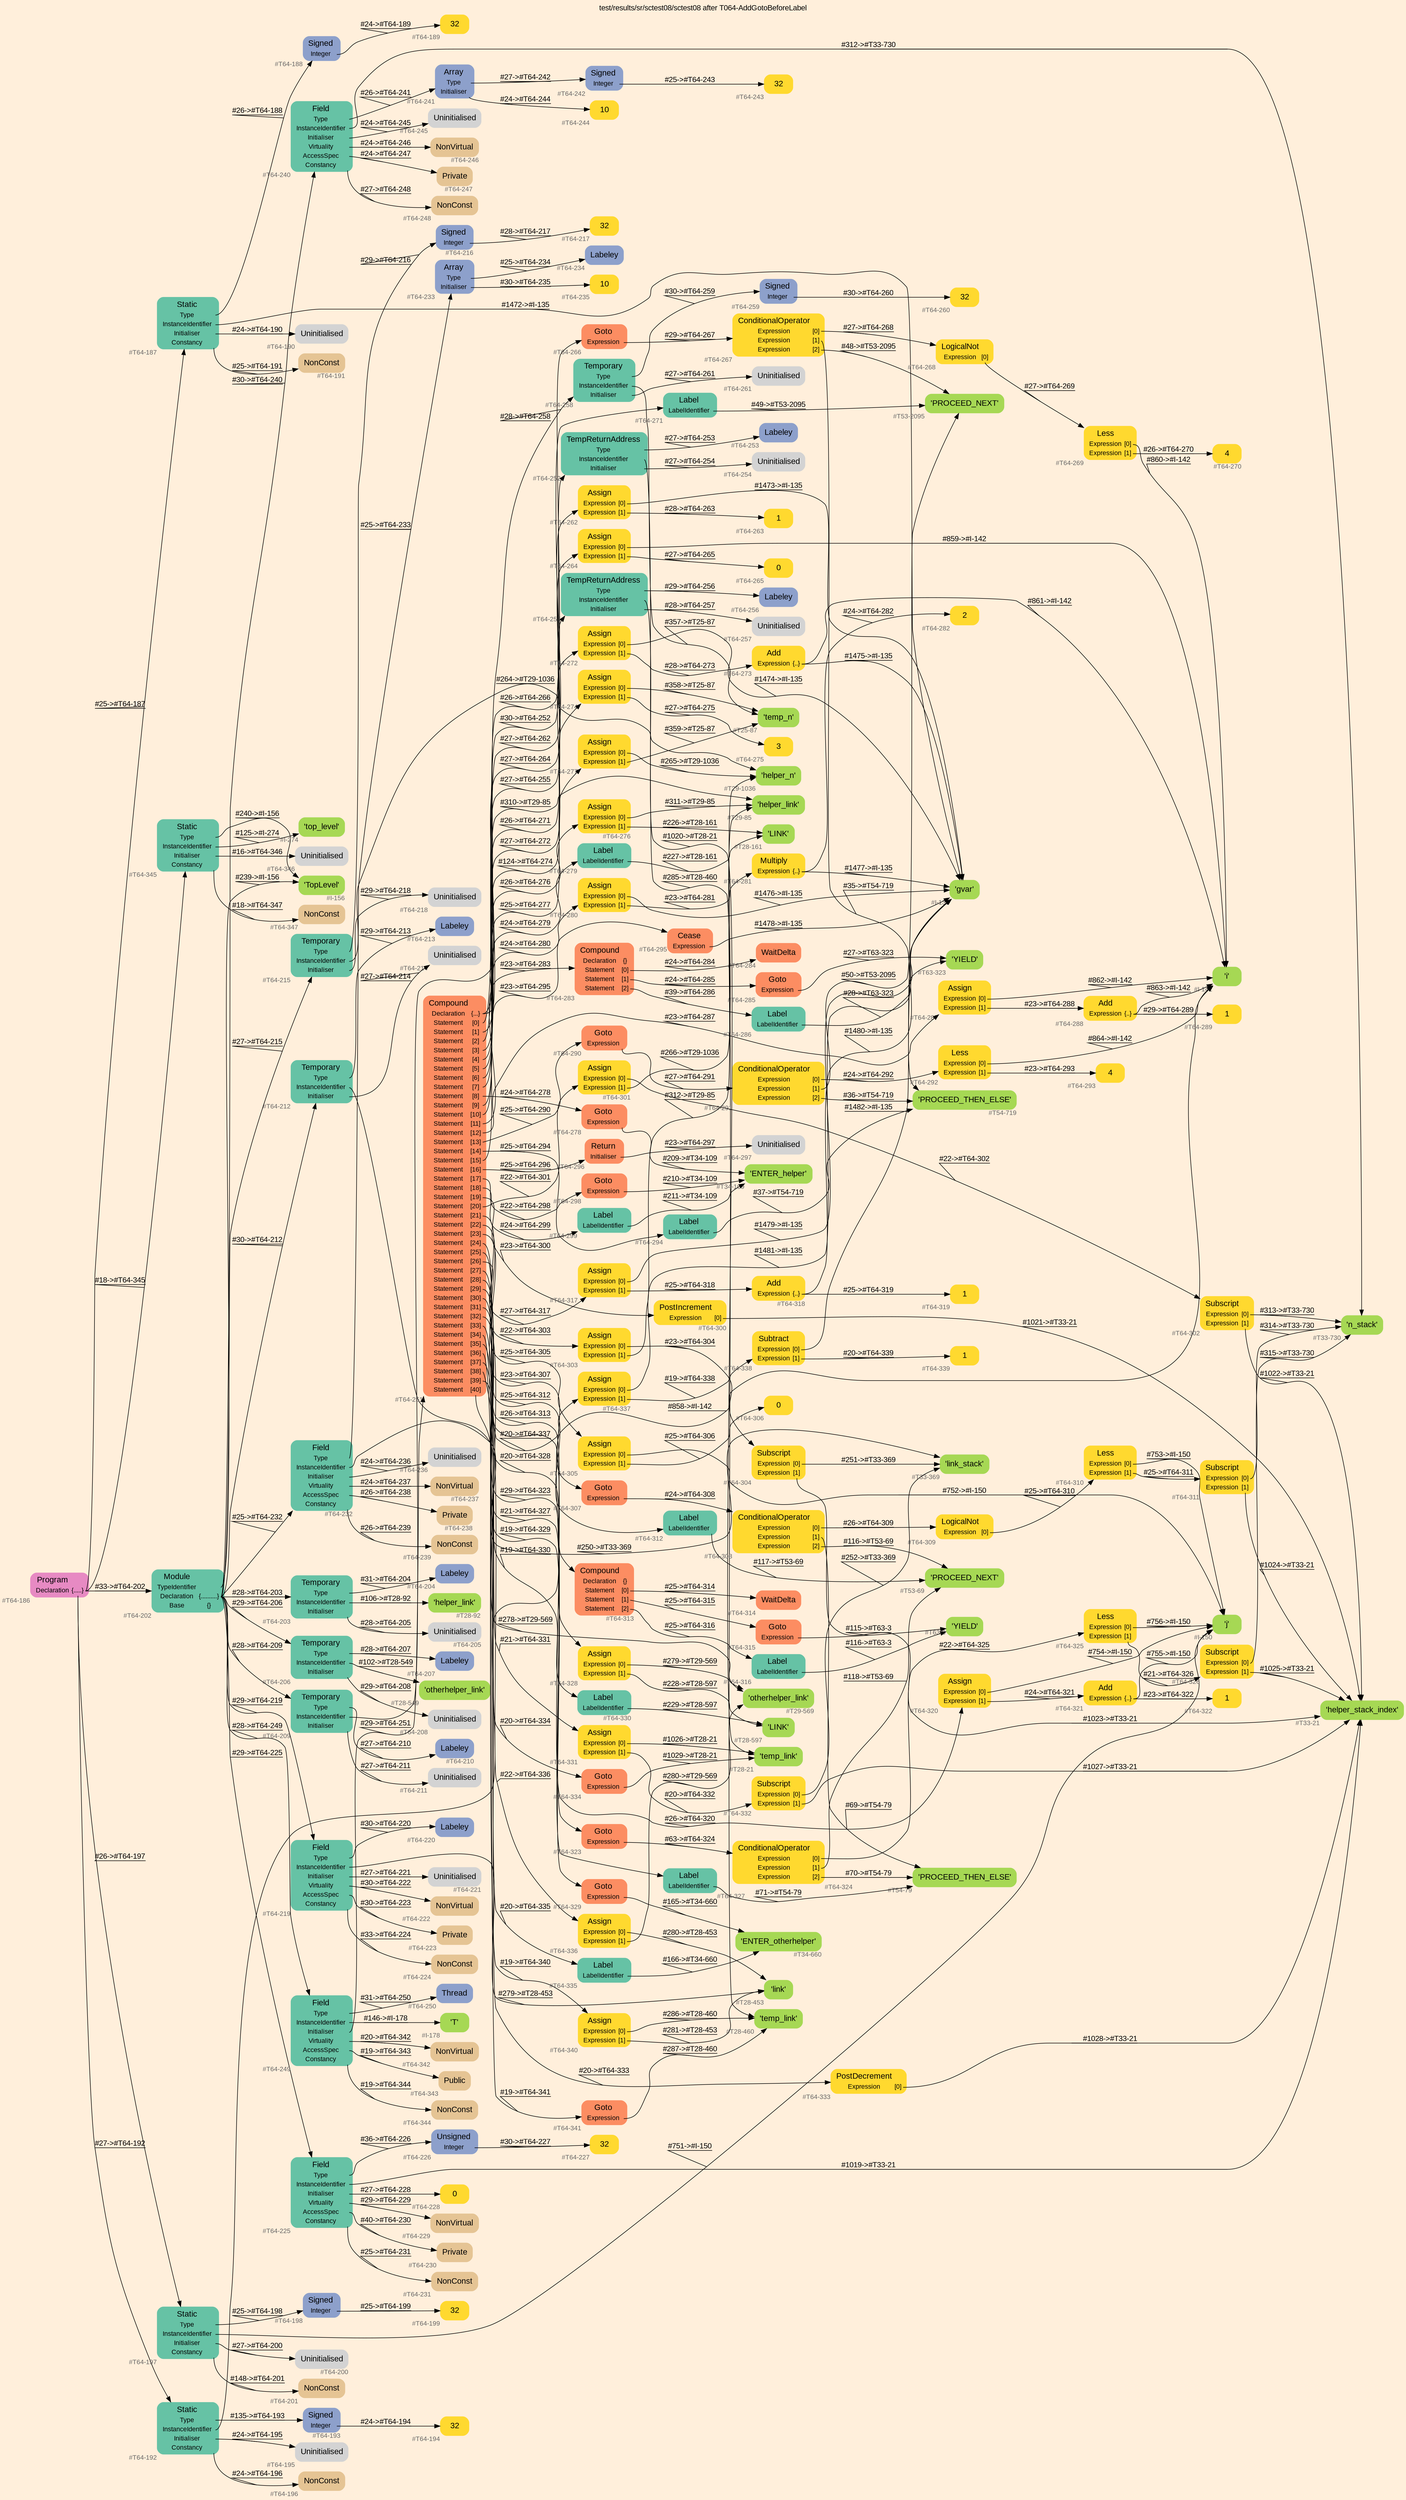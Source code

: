 digraph "test/results/sr/sctest08/sctest08 after T064-AddGotoBeforeLabel" {
label = "test/results/sr/sctest08/sctest08 after T064-AddGotoBeforeLabel"
labelloc = t
graph [
    rankdir = "LR"
    ranksep = 0.3
    bgcolor = antiquewhite1
    color = black
    fontcolor = black
    fontname = "Arial"
];
node [
    fontname = "Arial"
];
edge [
    fontname = "Arial"
];

// -------------------- node figure --------------------
// -------- block #T64-186 ----------
"#T64-186" [
    fillcolor = "/set28/4"
    xlabel = "#T64-186"
    fontsize = "12"
    fontcolor = grey40
    shape = "plaintext"
    label = <<TABLE BORDER="0" CELLBORDER="0" CELLSPACING="0">
     <TR><TD><FONT COLOR="black" POINT-SIZE="15">Program</FONT></TD></TR>
     <TR><TD><FONT COLOR="black" POINT-SIZE="12">Declaration</FONT></TD><TD PORT="port0"><FONT COLOR="black" POINT-SIZE="12">{.....}</FONT></TD></TR>
    </TABLE>>
    style = "rounded,filled"
];

// -------- block #T64-187 ----------
"#T64-187" [
    fillcolor = "/set28/1"
    xlabel = "#T64-187"
    fontsize = "12"
    fontcolor = grey40
    shape = "plaintext"
    label = <<TABLE BORDER="0" CELLBORDER="0" CELLSPACING="0">
     <TR><TD><FONT COLOR="black" POINT-SIZE="15">Static</FONT></TD></TR>
     <TR><TD><FONT COLOR="black" POINT-SIZE="12">Type</FONT></TD><TD PORT="port0"></TD></TR>
     <TR><TD><FONT COLOR="black" POINT-SIZE="12">InstanceIdentifier</FONT></TD><TD PORT="port1"></TD></TR>
     <TR><TD><FONT COLOR="black" POINT-SIZE="12">Initialiser</FONT></TD><TD PORT="port2"></TD></TR>
     <TR><TD><FONT COLOR="black" POINT-SIZE="12">Constancy</FONT></TD><TD PORT="port3"></TD></TR>
    </TABLE>>
    style = "rounded,filled"
];

// -------- block #T64-188 ----------
"#T64-188" [
    fillcolor = "/set28/3"
    xlabel = "#T64-188"
    fontsize = "12"
    fontcolor = grey40
    shape = "plaintext"
    label = <<TABLE BORDER="0" CELLBORDER="0" CELLSPACING="0">
     <TR><TD><FONT COLOR="black" POINT-SIZE="15">Signed</FONT></TD></TR>
     <TR><TD><FONT COLOR="black" POINT-SIZE="12">Integer</FONT></TD><TD PORT="port0"></TD></TR>
    </TABLE>>
    style = "rounded,filled"
];

// -------- block #T64-189 ----------
"#T64-189" [
    fillcolor = "/set28/6"
    xlabel = "#T64-189"
    fontsize = "12"
    fontcolor = grey40
    shape = "plaintext"
    label = <<TABLE BORDER="0" CELLBORDER="0" CELLSPACING="0">
     <TR><TD><FONT COLOR="black" POINT-SIZE="15">32</FONT></TD></TR>
    </TABLE>>
    style = "rounded,filled"
];

// -------- block #I-135 ----------
"#I-135" [
    fillcolor = "/set28/5"
    xlabel = "#I-135"
    fontsize = "12"
    fontcolor = grey40
    shape = "plaintext"
    label = <<TABLE BORDER="0" CELLBORDER="0" CELLSPACING="0">
     <TR><TD><FONT COLOR="black" POINT-SIZE="15">'gvar'</FONT></TD></TR>
    </TABLE>>
    style = "rounded,filled"
];

// -------- block #T64-190 ----------
"#T64-190" [
    xlabel = "#T64-190"
    fontsize = "12"
    fontcolor = grey40
    shape = "plaintext"
    label = <<TABLE BORDER="0" CELLBORDER="0" CELLSPACING="0">
     <TR><TD><FONT COLOR="black" POINT-SIZE="15">Uninitialised</FONT></TD></TR>
    </TABLE>>
    style = "rounded,filled"
];

// -------- block #T64-191 ----------
"#T64-191" [
    fillcolor = "/set28/7"
    xlabel = "#T64-191"
    fontsize = "12"
    fontcolor = grey40
    shape = "plaintext"
    label = <<TABLE BORDER="0" CELLBORDER="0" CELLSPACING="0">
     <TR><TD><FONT COLOR="black" POINT-SIZE="15">NonConst</FONT></TD></TR>
    </TABLE>>
    style = "rounded,filled"
];

// -------- block #T64-192 ----------
"#T64-192" [
    fillcolor = "/set28/1"
    xlabel = "#T64-192"
    fontsize = "12"
    fontcolor = grey40
    shape = "plaintext"
    label = <<TABLE BORDER="0" CELLBORDER="0" CELLSPACING="0">
     <TR><TD><FONT COLOR="black" POINT-SIZE="15">Static</FONT></TD></TR>
     <TR><TD><FONT COLOR="black" POINT-SIZE="12">Type</FONT></TD><TD PORT="port0"></TD></TR>
     <TR><TD><FONT COLOR="black" POINT-SIZE="12">InstanceIdentifier</FONT></TD><TD PORT="port1"></TD></TR>
     <TR><TD><FONT COLOR="black" POINT-SIZE="12">Initialiser</FONT></TD><TD PORT="port2"></TD></TR>
     <TR><TD><FONT COLOR="black" POINT-SIZE="12">Constancy</FONT></TD><TD PORT="port3"></TD></TR>
    </TABLE>>
    style = "rounded,filled"
];

// -------- block #T64-193 ----------
"#T64-193" [
    fillcolor = "/set28/3"
    xlabel = "#T64-193"
    fontsize = "12"
    fontcolor = grey40
    shape = "plaintext"
    label = <<TABLE BORDER="0" CELLBORDER="0" CELLSPACING="0">
     <TR><TD><FONT COLOR="black" POINT-SIZE="15">Signed</FONT></TD></TR>
     <TR><TD><FONT COLOR="black" POINT-SIZE="12">Integer</FONT></TD><TD PORT="port0"></TD></TR>
    </TABLE>>
    style = "rounded,filled"
];

// -------- block #T64-194 ----------
"#T64-194" [
    fillcolor = "/set28/6"
    xlabel = "#T64-194"
    fontsize = "12"
    fontcolor = grey40
    shape = "plaintext"
    label = <<TABLE BORDER="0" CELLBORDER="0" CELLSPACING="0">
     <TR><TD><FONT COLOR="black" POINT-SIZE="15">32</FONT></TD></TR>
    </TABLE>>
    style = "rounded,filled"
];

// -------- block #I-142 ----------
"#I-142" [
    fillcolor = "/set28/5"
    xlabel = "#I-142"
    fontsize = "12"
    fontcolor = grey40
    shape = "plaintext"
    label = <<TABLE BORDER="0" CELLBORDER="0" CELLSPACING="0">
     <TR><TD><FONT COLOR="black" POINT-SIZE="15">'i'</FONT></TD></TR>
    </TABLE>>
    style = "rounded,filled"
];

// -------- block #T64-195 ----------
"#T64-195" [
    xlabel = "#T64-195"
    fontsize = "12"
    fontcolor = grey40
    shape = "plaintext"
    label = <<TABLE BORDER="0" CELLBORDER="0" CELLSPACING="0">
     <TR><TD><FONT COLOR="black" POINT-SIZE="15">Uninitialised</FONT></TD></TR>
    </TABLE>>
    style = "rounded,filled"
];

// -------- block #T64-196 ----------
"#T64-196" [
    fillcolor = "/set28/7"
    xlabel = "#T64-196"
    fontsize = "12"
    fontcolor = grey40
    shape = "plaintext"
    label = <<TABLE BORDER="0" CELLBORDER="0" CELLSPACING="0">
     <TR><TD><FONT COLOR="black" POINT-SIZE="15">NonConst</FONT></TD></TR>
    </TABLE>>
    style = "rounded,filled"
];

// -------- block #T64-197 ----------
"#T64-197" [
    fillcolor = "/set28/1"
    xlabel = "#T64-197"
    fontsize = "12"
    fontcolor = grey40
    shape = "plaintext"
    label = <<TABLE BORDER="0" CELLBORDER="0" CELLSPACING="0">
     <TR><TD><FONT COLOR="black" POINT-SIZE="15">Static</FONT></TD></TR>
     <TR><TD><FONT COLOR="black" POINT-SIZE="12">Type</FONT></TD><TD PORT="port0"></TD></TR>
     <TR><TD><FONT COLOR="black" POINT-SIZE="12">InstanceIdentifier</FONT></TD><TD PORT="port1"></TD></TR>
     <TR><TD><FONT COLOR="black" POINT-SIZE="12">Initialiser</FONT></TD><TD PORT="port2"></TD></TR>
     <TR><TD><FONT COLOR="black" POINT-SIZE="12">Constancy</FONT></TD><TD PORT="port3"></TD></TR>
    </TABLE>>
    style = "rounded,filled"
];

// -------- block #T64-198 ----------
"#T64-198" [
    fillcolor = "/set28/3"
    xlabel = "#T64-198"
    fontsize = "12"
    fontcolor = grey40
    shape = "plaintext"
    label = <<TABLE BORDER="0" CELLBORDER="0" CELLSPACING="0">
     <TR><TD><FONT COLOR="black" POINT-SIZE="15">Signed</FONT></TD></TR>
     <TR><TD><FONT COLOR="black" POINT-SIZE="12">Integer</FONT></TD><TD PORT="port0"></TD></TR>
    </TABLE>>
    style = "rounded,filled"
];

// -------- block #T64-199 ----------
"#T64-199" [
    fillcolor = "/set28/6"
    xlabel = "#T64-199"
    fontsize = "12"
    fontcolor = grey40
    shape = "plaintext"
    label = <<TABLE BORDER="0" CELLBORDER="0" CELLSPACING="0">
     <TR><TD><FONT COLOR="black" POINT-SIZE="15">32</FONT></TD></TR>
    </TABLE>>
    style = "rounded,filled"
];

// -------- block #I-150 ----------
"#I-150" [
    fillcolor = "/set28/5"
    xlabel = "#I-150"
    fontsize = "12"
    fontcolor = grey40
    shape = "plaintext"
    label = <<TABLE BORDER="0" CELLBORDER="0" CELLSPACING="0">
     <TR><TD><FONT COLOR="black" POINT-SIZE="15">'j'</FONT></TD></TR>
    </TABLE>>
    style = "rounded,filled"
];

// -------- block #T64-200 ----------
"#T64-200" [
    xlabel = "#T64-200"
    fontsize = "12"
    fontcolor = grey40
    shape = "plaintext"
    label = <<TABLE BORDER="0" CELLBORDER="0" CELLSPACING="0">
     <TR><TD><FONT COLOR="black" POINT-SIZE="15">Uninitialised</FONT></TD></TR>
    </TABLE>>
    style = "rounded,filled"
];

// -------- block #T64-201 ----------
"#T64-201" [
    fillcolor = "/set28/7"
    xlabel = "#T64-201"
    fontsize = "12"
    fontcolor = grey40
    shape = "plaintext"
    label = <<TABLE BORDER="0" CELLBORDER="0" CELLSPACING="0">
     <TR><TD><FONT COLOR="black" POINT-SIZE="15">NonConst</FONT></TD></TR>
    </TABLE>>
    style = "rounded,filled"
];

// -------- block #T64-202 ----------
"#T64-202" [
    fillcolor = "/set28/1"
    xlabel = "#T64-202"
    fontsize = "12"
    fontcolor = grey40
    shape = "plaintext"
    label = <<TABLE BORDER="0" CELLBORDER="0" CELLSPACING="0">
     <TR><TD><FONT COLOR="black" POINT-SIZE="15">Module</FONT></TD></TR>
     <TR><TD><FONT COLOR="black" POINT-SIZE="12">TypeIdentifier</FONT></TD><TD PORT="port0"></TD></TR>
     <TR><TD><FONT COLOR="black" POINT-SIZE="12">Declaration</FONT></TD><TD PORT="port1"><FONT COLOR="black" POINT-SIZE="12">{..........}</FONT></TD></TR>
     <TR><TD><FONT COLOR="black" POINT-SIZE="12">Base</FONT></TD><TD PORT="port2"><FONT COLOR="black" POINT-SIZE="12">{}</FONT></TD></TR>
    </TABLE>>
    style = "rounded,filled"
];

// -------- block #I-156 ----------
"#I-156" [
    fillcolor = "/set28/5"
    xlabel = "#I-156"
    fontsize = "12"
    fontcolor = grey40
    shape = "plaintext"
    label = <<TABLE BORDER="0" CELLBORDER="0" CELLSPACING="0">
     <TR><TD><FONT COLOR="black" POINT-SIZE="15">'TopLevel'</FONT></TD></TR>
    </TABLE>>
    style = "rounded,filled"
];

// -------- block #T64-203 ----------
"#T64-203" [
    fillcolor = "/set28/1"
    xlabel = "#T64-203"
    fontsize = "12"
    fontcolor = grey40
    shape = "plaintext"
    label = <<TABLE BORDER="0" CELLBORDER="0" CELLSPACING="0">
     <TR><TD><FONT COLOR="black" POINT-SIZE="15">Temporary</FONT></TD></TR>
     <TR><TD><FONT COLOR="black" POINT-SIZE="12">Type</FONT></TD><TD PORT="port0"></TD></TR>
     <TR><TD><FONT COLOR="black" POINT-SIZE="12">InstanceIdentifier</FONT></TD><TD PORT="port1"></TD></TR>
     <TR><TD><FONT COLOR="black" POINT-SIZE="12">Initialiser</FONT></TD><TD PORT="port2"></TD></TR>
    </TABLE>>
    style = "rounded,filled"
];

// -------- block #T64-204 ----------
"#T64-204" [
    fillcolor = "/set28/3"
    xlabel = "#T64-204"
    fontsize = "12"
    fontcolor = grey40
    shape = "plaintext"
    label = <<TABLE BORDER="0" CELLBORDER="0" CELLSPACING="0">
     <TR><TD><FONT COLOR="black" POINT-SIZE="15">Labeley</FONT></TD></TR>
    </TABLE>>
    style = "rounded,filled"
];

// -------- block #T28-92 ----------
"#T28-92" [
    fillcolor = "/set28/5"
    xlabel = "#T28-92"
    fontsize = "12"
    fontcolor = grey40
    shape = "plaintext"
    label = <<TABLE BORDER="0" CELLBORDER="0" CELLSPACING="0">
     <TR><TD><FONT COLOR="black" POINT-SIZE="15">'helper_link'</FONT></TD></TR>
    </TABLE>>
    style = "rounded,filled"
];

// -------- block #T64-205 ----------
"#T64-205" [
    xlabel = "#T64-205"
    fontsize = "12"
    fontcolor = grey40
    shape = "plaintext"
    label = <<TABLE BORDER="0" CELLBORDER="0" CELLSPACING="0">
     <TR><TD><FONT COLOR="black" POINT-SIZE="15">Uninitialised</FONT></TD></TR>
    </TABLE>>
    style = "rounded,filled"
];

// -------- block #T64-206 ----------
"#T64-206" [
    fillcolor = "/set28/1"
    xlabel = "#T64-206"
    fontsize = "12"
    fontcolor = grey40
    shape = "plaintext"
    label = <<TABLE BORDER="0" CELLBORDER="0" CELLSPACING="0">
     <TR><TD><FONT COLOR="black" POINT-SIZE="15">Temporary</FONT></TD></TR>
     <TR><TD><FONT COLOR="black" POINT-SIZE="12">Type</FONT></TD><TD PORT="port0"></TD></TR>
     <TR><TD><FONT COLOR="black" POINT-SIZE="12">InstanceIdentifier</FONT></TD><TD PORT="port1"></TD></TR>
     <TR><TD><FONT COLOR="black" POINT-SIZE="12">Initialiser</FONT></TD><TD PORT="port2"></TD></TR>
    </TABLE>>
    style = "rounded,filled"
];

// -------- block #T64-207 ----------
"#T64-207" [
    fillcolor = "/set28/3"
    xlabel = "#T64-207"
    fontsize = "12"
    fontcolor = grey40
    shape = "plaintext"
    label = <<TABLE BORDER="0" CELLBORDER="0" CELLSPACING="0">
     <TR><TD><FONT COLOR="black" POINT-SIZE="15">Labeley</FONT></TD></TR>
    </TABLE>>
    style = "rounded,filled"
];

// -------- block #T28-549 ----------
"#T28-549" [
    fillcolor = "/set28/5"
    xlabel = "#T28-549"
    fontsize = "12"
    fontcolor = grey40
    shape = "plaintext"
    label = <<TABLE BORDER="0" CELLBORDER="0" CELLSPACING="0">
     <TR><TD><FONT COLOR="black" POINT-SIZE="15">'otherhelper_link'</FONT></TD></TR>
    </TABLE>>
    style = "rounded,filled"
];

// -------- block #T64-208 ----------
"#T64-208" [
    xlabel = "#T64-208"
    fontsize = "12"
    fontcolor = grey40
    shape = "plaintext"
    label = <<TABLE BORDER="0" CELLBORDER="0" CELLSPACING="0">
     <TR><TD><FONT COLOR="black" POINT-SIZE="15">Uninitialised</FONT></TD></TR>
    </TABLE>>
    style = "rounded,filled"
];

// -------- block #T64-209 ----------
"#T64-209" [
    fillcolor = "/set28/1"
    xlabel = "#T64-209"
    fontsize = "12"
    fontcolor = grey40
    shape = "plaintext"
    label = <<TABLE BORDER="0" CELLBORDER="0" CELLSPACING="0">
     <TR><TD><FONT COLOR="black" POINT-SIZE="15">Temporary</FONT></TD></TR>
     <TR><TD><FONT COLOR="black" POINT-SIZE="12">Type</FONT></TD><TD PORT="port0"></TD></TR>
     <TR><TD><FONT COLOR="black" POINT-SIZE="12">InstanceIdentifier</FONT></TD><TD PORT="port1"></TD></TR>
     <TR><TD><FONT COLOR="black" POINT-SIZE="12">Initialiser</FONT></TD><TD PORT="port2"></TD></TR>
    </TABLE>>
    style = "rounded,filled"
];

// -------- block #T64-210 ----------
"#T64-210" [
    fillcolor = "/set28/3"
    xlabel = "#T64-210"
    fontsize = "12"
    fontcolor = grey40
    shape = "plaintext"
    label = <<TABLE BORDER="0" CELLBORDER="0" CELLSPACING="0">
     <TR><TD><FONT COLOR="black" POINT-SIZE="15">Labeley</FONT></TD></TR>
    </TABLE>>
    style = "rounded,filled"
];

// -------- block #T29-85 ----------
"#T29-85" [
    fillcolor = "/set28/5"
    xlabel = "#T29-85"
    fontsize = "12"
    fontcolor = grey40
    shape = "plaintext"
    label = <<TABLE BORDER="0" CELLBORDER="0" CELLSPACING="0">
     <TR><TD><FONT COLOR="black" POINT-SIZE="15">'helper_link'</FONT></TD></TR>
    </TABLE>>
    style = "rounded,filled"
];

// -------- block #T64-211 ----------
"#T64-211" [
    xlabel = "#T64-211"
    fontsize = "12"
    fontcolor = grey40
    shape = "plaintext"
    label = <<TABLE BORDER="0" CELLBORDER="0" CELLSPACING="0">
     <TR><TD><FONT COLOR="black" POINT-SIZE="15">Uninitialised</FONT></TD></TR>
    </TABLE>>
    style = "rounded,filled"
];

// -------- block #T64-212 ----------
"#T64-212" [
    fillcolor = "/set28/1"
    xlabel = "#T64-212"
    fontsize = "12"
    fontcolor = grey40
    shape = "plaintext"
    label = <<TABLE BORDER="0" CELLBORDER="0" CELLSPACING="0">
     <TR><TD><FONT COLOR="black" POINT-SIZE="15">Temporary</FONT></TD></TR>
     <TR><TD><FONT COLOR="black" POINT-SIZE="12">Type</FONT></TD><TD PORT="port0"></TD></TR>
     <TR><TD><FONT COLOR="black" POINT-SIZE="12">InstanceIdentifier</FONT></TD><TD PORT="port1"></TD></TR>
     <TR><TD><FONT COLOR="black" POINT-SIZE="12">Initialiser</FONT></TD><TD PORT="port2"></TD></TR>
    </TABLE>>
    style = "rounded,filled"
];

// -------- block #T64-213 ----------
"#T64-213" [
    fillcolor = "/set28/3"
    xlabel = "#T64-213"
    fontsize = "12"
    fontcolor = grey40
    shape = "plaintext"
    label = <<TABLE BORDER="0" CELLBORDER="0" CELLSPACING="0">
     <TR><TD><FONT COLOR="black" POINT-SIZE="15">Labeley</FONT></TD></TR>
    </TABLE>>
    style = "rounded,filled"
];

// -------- block #T29-569 ----------
"#T29-569" [
    fillcolor = "/set28/5"
    xlabel = "#T29-569"
    fontsize = "12"
    fontcolor = grey40
    shape = "plaintext"
    label = <<TABLE BORDER="0" CELLBORDER="0" CELLSPACING="0">
     <TR><TD><FONT COLOR="black" POINT-SIZE="15">'otherhelper_link'</FONT></TD></TR>
    </TABLE>>
    style = "rounded,filled"
];

// -------- block #T64-214 ----------
"#T64-214" [
    xlabel = "#T64-214"
    fontsize = "12"
    fontcolor = grey40
    shape = "plaintext"
    label = <<TABLE BORDER="0" CELLBORDER="0" CELLSPACING="0">
     <TR><TD><FONT COLOR="black" POINT-SIZE="15">Uninitialised</FONT></TD></TR>
    </TABLE>>
    style = "rounded,filled"
];

// -------- block #T64-215 ----------
"#T64-215" [
    fillcolor = "/set28/1"
    xlabel = "#T64-215"
    fontsize = "12"
    fontcolor = grey40
    shape = "plaintext"
    label = <<TABLE BORDER="0" CELLBORDER="0" CELLSPACING="0">
     <TR><TD><FONT COLOR="black" POINT-SIZE="15">Temporary</FONT></TD></TR>
     <TR><TD><FONT COLOR="black" POINT-SIZE="12">Type</FONT></TD><TD PORT="port0"></TD></TR>
     <TR><TD><FONT COLOR="black" POINT-SIZE="12">InstanceIdentifier</FONT></TD><TD PORT="port1"></TD></TR>
     <TR><TD><FONT COLOR="black" POINT-SIZE="12">Initialiser</FONT></TD><TD PORT="port2"></TD></TR>
    </TABLE>>
    style = "rounded,filled"
];

// -------- block #T64-216 ----------
"#T64-216" [
    fillcolor = "/set28/3"
    xlabel = "#T64-216"
    fontsize = "12"
    fontcolor = grey40
    shape = "plaintext"
    label = <<TABLE BORDER="0" CELLBORDER="0" CELLSPACING="0">
     <TR><TD><FONT COLOR="black" POINT-SIZE="15">Signed</FONT></TD></TR>
     <TR><TD><FONT COLOR="black" POINT-SIZE="12">Integer</FONT></TD><TD PORT="port0"></TD></TR>
    </TABLE>>
    style = "rounded,filled"
];

// -------- block #T64-217 ----------
"#T64-217" [
    fillcolor = "/set28/6"
    xlabel = "#T64-217"
    fontsize = "12"
    fontcolor = grey40
    shape = "plaintext"
    label = <<TABLE BORDER="0" CELLBORDER="0" CELLSPACING="0">
     <TR><TD><FONT COLOR="black" POINT-SIZE="15">32</FONT></TD></TR>
    </TABLE>>
    style = "rounded,filled"
];

// -------- block #T29-1036 ----------
"#T29-1036" [
    fillcolor = "/set28/5"
    xlabel = "#T29-1036"
    fontsize = "12"
    fontcolor = grey40
    shape = "plaintext"
    label = <<TABLE BORDER="0" CELLBORDER="0" CELLSPACING="0">
     <TR><TD><FONT COLOR="black" POINT-SIZE="15">'helper_n'</FONT></TD></TR>
    </TABLE>>
    style = "rounded,filled"
];

// -------- block #T64-218 ----------
"#T64-218" [
    xlabel = "#T64-218"
    fontsize = "12"
    fontcolor = grey40
    shape = "plaintext"
    label = <<TABLE BORDER="0" CELLBORDER="0" CELLSPACING="0">
     <TR><TD><FONT COLOR="black" POINT-SIZE="15">Uninitialised</FONT></TD></TR>
    </TABLE>>
    style = "rounded,filled"
];

// -------- block #T64-219 ----------
"#T64-219" [
    fillcolor = "/set28/1"
    xlabel = "#T64-219"
    fontsize = "12"
    fontcolor = grey40
    shape = "plaintext"
    label = <<TABLE BORDER="0" CELLBORDER="0" CELLSPACING="0">
     <TR><TD><FONT COLOR="black" POINT-SIZE="15">Field</FONT></TD></TR>
     <TR><TD><FONT COLOR="black" POINT-SIZE="12">Type</FONT></TD><TD PORT="port0"></TD></TR>
     <TR><TD><FONT COLOR="black" POINT-SIZE="12">InstanceIdentifier</FONT></TD><TD PORT="port1"></TD></TR>
     <TR><TD><FONT COLOR="black" POINT-SIZE="12">Initialiser</FONT></TD><TD PORT="port2"></TD></TR>
     <TR><TD><FONT COLOR="black" POINT-SIZE="12">Virtuality</FONT></TD><TD PORT="port3"></TD></TR>
     <TR><TD><FONT COLOR="black" POINT-SIZE="12">AccessSpec</FONT></TD><TD PORT="port4"></TD></TR>
     <TR><TD><FONT COLOR="black" POINT-SIZE="12">Constancy</FONT></TD><TD PORT="port5"></TD></TR>
    </TABLE>>
    style = "rounded,filled"
];

// -------- block #T64-220 ----------
"#T64-220" [
    fillcolor = "/set28/3"
    xlabel = "#T64-220"
    fontsize = "12"
    fontcolor = grey40
    shape = "plaintext"
    label = <<TABLE BORDER="0" CELLBORDER="0" CELLSPACING="0">
     <TR><TD><FONT COLOR="black" POINT-SIZE="15">Labeley</FONT></TD></TR>
    </TABLE>>
    style = "rounded,filled"
];

// -------- block #T28-453 ----------
"#T28-453" [
    fillcolor = "/set28/5"
    xlabel = "#T28-453"
    fontsize = "12"
    fontcolor = grey40
    shape = "plaintext"
    label = <<TABLE BORDER="0" CELLBORDER="0" CELLSPACING="0">
     <TR><TD><FONT COLOR="black" POINT-SIZE="15">'link'</FONT></TD></TR>
    </TABLE>>
    style = "rounded,filled"
];

// -------- block #T64-221 ----------
"#T64-221" [
    xlabel = "#T64-221"
    fontsize = "12"
    fontcolor = grey40
    shape = "plaintext"
    label = <<TABLE BORDER="0" CELLBORDER="0" CELLSPACING="0">
     <TR><TD><FONT COLOR="black" POINT-SIZE="15">Uninitialised</FONT></TD></TR>
    </TABLE>>
    style = "rounded,filled"
];

// -------- block #T64-222 ----------
"#T64-222" [
    fillcolor = "/set28/7"
    xlabel = "#T64-222"
    fontsize = "12"
    fontcolor = grey40
    shape = "plaintext"
    label = <<TABLE BORDER="0" CELLBORDER="0" CELLSPACING="0">
     <TR><TD><FONT COLOR="black" POINT-SIZE="15">NonVirtual</FONT></TD></TR>
    </TABLE>>
    style = "rounded,filled"
];

// -------- block #T64-223 ----------
"#T64-223" [
    fillcolor = "/set28/7"
    xlabel = "#T64-223"
    fontsize = "12"
    fontcolor = grey40
    shape = "plaintext"
    label = <<TABLE BORDER="0" CELLBORDER="0" CELLSPACING="0">
     <TR><TD><FONT COLOR="black" POINT-SIZE="15">Private</FONT></TD></TR>
    </TABLE>>
    style = "rounded,filled"
];

// -------- block #T64-224 ----------
"#T64-224" [
    fillcolor = "/set28/7"
    xlabel = "#T64-224"
    fontsize = "12"
    fontcolor = grey40
    shape = "plaintext"
    label = <<TABLE BORDER="0" CELLBORDER="0" CELLSPACING="0">
     <TR><TD><FONT COLOR="black" POINT-SIZE="15">NonConst</FONT></TD></TR>
    </TABLE>>
    style = "rounded,filled"
];

// -------- block #T64-225 ----------
"#T64-225" [
    fillcolor = "/set28/1"
    xlabel = "#T64-225"
    fontsize = "12"
    fontcolor = grey40
    shape = "plaintext"
    label = <<TABLE BORDER="0" CELLBORDER="0" CELLSPACING="0">
     <TR><TD><FONT COLOR="black" POINT-SIZE="15">Field</FONT></TD></TR>
     <TR><TD><FONT COLOR="black" POINT-SIZE="12">Type</FONT></TD><TD PORT="port0"></TD></TR>
     <TR><TD><FONT COLOR="black" POINT-SIZE="12">InstanceIdentifier</FONT></TD><TD PORT="port1"></TD></TR>
     <TR><TD><FONT COLOR="black" POINT-SIZE="12">Initialiser</FONT></TD><TD PORT="port2"></TD></TR>
     <TR><TD><FONT COLOR="black" POINT-SIZE="12">Virtuality</FONT></TD><TD PORT="port3"></TD></TR>
     <TR><TD><FONT COLOR="black" POINT-SIZE="12">AccessSpec</FONT></TD><TD PORT="port4"></TD></TR>
     <TR><TD><FONT COLOR="black" POINT-SIZE="12">Constancy</FONT></TD><TD PORT="port5"></TD></TR>
    </TABLE>>
    style = "rounded,filled"
];

// -------- block #T64-226 ----------
"#T64-226" [
    fillcolor = "/set28/3"
    xlabel = "#T64-226"
    fontsize = "12"
    fontcolor = grey40
    shape = "plaintext"
    label = <<TABLE BORDER="0" CELLBORDER="0" CELLSPACING="0">
     <TR><TD><FONT COLOR="black" POINT-SIZE="15">Unsigned</FONT></TD></TR>
     <TR><TD><FONT COLOR="black" POINT-SIZE="12">Integer</FONT></TD><TD PORT="port0"></TD></TR>
    </TABLE>>
    style = "rounded,filled"
];

// -------- block #T64-227 ----------
"#T64-227" [
    fillcolor = "/set28/6"
    xlabel = "#T64-227"
    fontsize = "12"
    fontcolor = grey40
    shape = "plaintext"
    label = <<TABLE BORDER="0" CELLBORDER="0" CELLSPACING="0">
     <TR><TD><FONT COLOR="black" POINT-SIZE="15">32</FONT></TD></TR>
    </TABLE>>
    style = "rounded,filled"
];

// -------- block #T33-21 ----------
"#T33-21" [
    fillcolor = "/set28/5"
    xlabel = "#T33-21"
    fontsize = "12"
    fontcolor = grey40
    shape = "plaintext"
    label = <<TABLE BORDER="0" CELLBORDER="0" CELLSPACING="0">
     <TR><TD><FONT COLOR="black" POINT-SIZE="15">'helper_stack_index'</FONT></TD></TR>
    </TABLE>>
    style = "rounded,filled"
];

// -------- block #T64-228 ----------
"#T64-228" [
    fillcolor = "/set28/6"
    xlabel = "#T64-228"
    fontsize = "12"
    fontcolor = grey40
    shape = "plaintext"
    label = <<TABLE BORDER="0" CELLBORDER="0" CELLSPACING="0">
     <TR><TD><FONT COLOR="black" POINT-SIZE="15">0</FONT></TD></TR>
    </TABLE>>
    style = "rounded,filled"
];

// -------- block #T64-229 ----------
"#T64-229" [
    fillcolor = "/set28/7"
    xlabel = "#T64-229"
    fontsize = "12"
    fontcolor = grey40
    shape = "plaintext"
    label = <<TABLE BORDER="0" CELLBORDER="0" CELLSPACING="0">
     <TR><TD><FONT COLOR="black" POINT-SIZE="15">NonVirtual</FONT></TD></TR>
    </TABLE>>
    style = "rounded,filled"
];

// -------- block #T64-230 ----------
"#T64-230" [
    fillcolor = "/set28/7"
    xlabel = "#T64-230"
    fontsize = "12"
    fontcolor = grey40
    shape = "plaintext"
    label = <<TABLE BORDER="0" CELLBORDER="0" CELLSPACING="0">
     <TR><TD><FONT COLOR="black" POINT-SIZE="15">Private</FONT></TD></TR>
    </TABLE>>
    style = "rounded,filled"
];

// -------- block #T64-231 ----------
"#T64-231" [
    fillcolor = "/set28/7"
    xlabel = "#T64-231"
    fontsize = "12"
    fontcolor = grey40
    shape = "plaintext"
    label = <<TABLE BORDER="0" CELLBORDER="0" CELLSPACING="0">
     <TR><TD><FONT COLOR="black" POINT-SIZE="15">NonConst</FONT></TD></TR>
    </TABLE>>
    style = "rounded,filled"
];

// -------- block #T64-232 ----------
"#T64-232" [
    fillcolor = "/set28/1"
    xlabel = "#T64-232"
    fontsize = "12"
    fontcolor = grey40
    shape = "plaintext"
    label = <<TABLE BORDER="0" CELLBORDER="0" CELLSPACING="0">
     <TR><TD><FONT COLOR="black" POINT-SIZE="15">Field</FONT></TD></TR>
     <TR><TD><FONT COLOR="black" POINT-SIZE="12">Type</FONT></TD><TD PORT="port0"></TD></TR>
     <TR><TD><FONT COLOR="black" POINT-SIZE="12">InstanceIdentifier</FONT></TD><TD PORT="port1"></TD></TR>
     <TR><TD><FONT COLOR="black" POINT-SIZE="12">Initialiser</FONT></TD><TD PORT="port2"></TD></TR>
     <TR><TD><FONT COLOR="black" POINT-SIZE="12">Virtuality</FONT></TD><TD PORT="port3"></TD></TR>
     <TR><TD><FONT COLOR="black" POINT-SIZE="12">AccessSpec</FONT></TD><TD PORT="port4"></TD></TR>
     <TR><TD><FONT COLOR="black" POINT-SIZE="12">Constancy</FONT></TD><TD PORT="port5"></TD></TR>
    </TABLE>>
    style = "rounded,filled"
];

// -------- block #T64-233 ----------
"#T64-233" [
    fillcolor = "/set28/3"
    xlabel = "#T64-233"
    fontsize = "12"
    fontcolor = grey40
    shape = "plaintext"
    label = <<TABLE BORDER="0" CELLBORDER="0" CELLSPACING="0">
     <TR><TD><FONT COLOR="black" POINT-SIZE="15">Array</FONT></TD></TR>
     <TR><TD><FONT COLOR="black" POINT-SIZE="12">Type</FONT></TD><TD PORT="port0"></TD></TR>
     <TR><TD><FONT COLOR="black" POINT-SIZE="12">Initialiser</FONT></TD><TD PORT="port1"></TD></TR>
    </TABLE>>
    style = "rounded,filled"
];

// -------- block #T64-234 ----------
"#T64-234" [
    fillcolor = "/set28/3"
    xlabel = "#T64-234"
    fontsize = "12"
    fontcolor = grey40
    shape = "plaintext"
    label = <<TABLE BORDER="0" CELLBORDER="0" CELLSPACING="0">
     <TR><TD><FONT COLOR="black" POINT-SIZE="15">Labeley</FONT></TD></TR>
    </TABLE>>
    style = "rounded,filled"
];

// -------- block #T64-235 ----------
"#T64-235" [
    fillcolor = "/set28/6"
    xlabel = "#T64-235"
    fontsize = "12"
    fontcolor = grey40
    shape = "plaintext"
    label = <<TABLE BORDER="0" CELLBORDER="0" CELLSPACING="0">
     <TR><TD><FONT COLOR="black" POINT-SIZE="15">10</FONT></TD></TR>
    </TABLE>>
    style = "rounded,filled"
];

// -------- block #T33-369 ----------
"#T33-369" [
    fillcolor = "/set28/5"
    xlabel = "#T33-369"
    fontsize = "12"
    fontcolor = grey40
    shape = "plaintext"
    label = <<TABLE BORDER="0" CELLBORDER="0" CELLSPACING="0">
     <TR><TD><FONT COLOR="black" POINT-SIZE="15">'link_stack'</FONT></TD></TR>
    </TABLE>>
    style = "rounded,filled"
];

// -------- block #T64-236 ----------
"#T64-236" [
    xlabel = "#T64-236"
    fontsize = "12"
    fontcolor = grey40
    shape = "plaintext"
    label = <<TABLE BORDER="0" CELLBORDER="0" CELLSPACING="0">
     <TR><TD><FONT COLOR="black" POINT-SIZE="15">Uninitialised</FONT></TD></TR>
    </TABLE>>
    style = "rounded,filled"
];

// -------- block #T64-237 ----------
"#T64-237" [
    fillcolor = "/set28/7"
    xlabel = "#T64-237"
    fontsize = "12"
    fontcolor = grey40
    shape = "plaintext"
    label = <<TABLE BORDER="0" CELLBORDER="0" CELLSPACING="0">
     <TR><TD><FONT COLOR="black" POINT-SIZE="15">NonVirtual</FONT></TD></TR>
    </TABLE>>
    style = "rounded,filled"
];

// -------- block #T64-238 ----------
"#T64-238" [
    fillcolor = "/set28/7"
    xlabel = "#T64-238"
    fontsize = "12"
    fontcolor = grey40
    shape = "plaintext"
    label = <<TABLE BORDER="0" CELLBORDER="0" CELLSPACING="0">
     <TR><TD><FONT COLOR="black" POINT-SIZE="15">Private</FONT></TD></TR>
    </TABLE>>
    style = "rounded,filled"
];

// -------- block #T64-239 ----------
"#T64-239" [
    fillcolor = "/set28/7"
    xlabel = "#T64-239"
    fontsize = "12"
    fontcolor = grey40
    shape = "plaintext"
    label = <<TABLE BORDER="0" CELLBORDER="0" CELLSPACING="0">
     <TR><TD><FONT COLOR="black" POINT-SIZE="15">NonConst</FONT></TD></TR>
    </TABLE>>
    style = "rounded,filled"
];

// -------- block #T64-240 ----------
"#T64-240" [
    fillcolor = "/set28/1"
    xlabel = "#T64-240"
    fontsize = "12"
    fontcolor = grey40
    shape = "plaintext"
    label = <<TABLE BORDER="0" CELLBORDER="0" CELLSPACING="0">
     <TR><TD><FONT COLOR="black" POINT-SIZE="15">Field</FONT></TD></TR>
     <TR><TD><FONT COLOR="black" POINT-SIZE="12">Type</FONT></TD><TD PORT="port0"></TD></TR>
     <TR><TD><FONT COLOR="black" POINT-SIZE="12">InstanceIdentifier</FONT></TD><TD PORT="port1"></TD></TR>
     <TR><TD><FONT COLOR="black" POINT-SIZE="12">Initialiser</FONT></TD><TD PORT="port2"></TD></TR>
     <TR><TD><FONT COLOR="black" POINT-SIZE="12">Virtuality</FONT></TD><TD PORT="port3"></TD></TR>
     <TR><TD><FONT COLOR="black" POINT-SIZE="12">AccessSpec</FONT></TD><TD PORT="port4"></TD></TR>
     <TR><TD><FONT COLOR="black" POINT-SIZE="12">Constancy</FONT></TD><TD PORT="port5"></TD></TR>
    </TABLE>>
    style = "rounded,filled"
];

// -------- block #T64-241 ----------
"#T64-241" [
    fillcolor = "/set28/3"
    xlabel = "#T64-241"
    fontsize = "12"
    fontcolor = grey40
    shape = "plaintext"
    label = <<TABLE BORDER="0" CELLBORDER="0" CELLSPACING="0">
     <TR><TD><FONT COLOR="black" POINT-SIZE="15">Array</FONT></TD></TR>
     <TR><TD><FONT COLOR="black" POINT-SIZE="12">Type</FONT></TD><TD PORT="port0"></TD></TR>
     <TR><TD><FONT COLOR="black" POINT-SIZE="12">Initialiser</FONT></TD><TD PORT="port1"></TD></TR>
    </TABLE>>
    style = "rounded,filled"
];

// -------- block #T64-242 ----------
"#T64-242" [
    fillcolor = "/set28/3"
    xlabel = "#T64-242"
    fontsize = "12"
    fontcolor = grey40
    shape = "plaintext"
    label = <<TABLE BORDER="0" CELLBORDER="0" CELLSPACING="0">
     <TR><TD><FONT COLOR="black" POINT-SIZE="15">Signed</FONT></TD></TR>
     <TR><TD><FONT COLOR="black" POINT-SIZE="12">Integer</FONT></TD><TD PORT="port0"></TD></TR>
    </TABLE>>
    style = "rounded,filled"
];

// -------- block #T64-243 ----------
"#T64-243" [
    fillcolor = "/set28/6"
    xlabel = "#T64-243"
    fontsize = "12"
    fontcolor = grey40
    shape = "plaintext"
    label = <<TABLE BORDER="0" CELLBORDER="0" CELLSPACING="0">
     <TR><TD><FONT COLOR="black" POINT-SIZE="15">32</FONT></TD></TR>
    </TABLE>>
    style = "rounded,filled"
];

// -------- block #T64-244 ----------
"#T64-244" [
    fillcolor = "/set28/6"
    xlabel = "#T64-244"
    fontsize = "12"
    fontcolor = grey40
    shape = "plaintext"
    label = <<TABLE BORDER="0" CELLBORDER="0" CELLSPACING="0">
     <TR><TD><FONT COLOR="black" POINT-SIZE="15">10</FONT></TD></TR>
    </TABLE>>
    style = "rounded,filled"
];

// -------- block #T33-730 ----------
"#T33-730" [
    fillcolor = "/set28/5"
    xlabel = "#T33-730"
    fontsize = "12"
    fontcolor = grey40
    shape = "plaintext"
    label = <<TABLE BORDER="0" CELLBORDER="0" CELLSPACING="0">
     <TR><TD><FONT COLOR="black" POINT-SIZE="15">'n_stack'</FONT></TD></TR>
    </TABLE>>
    style = "rounded,filled"
];

// -------- block #T64-245 ----------
"#T64-245" [
    xlabel = "#T64-245"
    fontsize = "12"
    fontcolor = grey40
    shape = "plaintext"
    label = <<TABLE BORDER="0" CELLBORDER="0" CELLSPACING="0">
     <TR><TD><FONT COLOR="black" POINT-SIZE="15">Uninitialised</FONT></TD></TR>
    </TABLE>>
    style = "rounded,filled"
];

// -------- block #T64-246 ----------
"#T64-246" [
    fillcolor = "/set28/7"
    xlabel = "#T64-246"
    fontsize = "12"
    fontcolor = grey40
    shape = "plaintext"
    label = <<TABLE BORDER="0" CELLBORDER="0" CELLSPACING="0">
     <TR><TD><FONT COLOR="black" POINT-SIZE="15">NonVirtual</FONT></TD></TR>
    </TABLE>>
    style = "rounded,filled"
];

// -------- block #T64-247 ----------
"#T64-247" [
    fillcolor = "/set28/7"
    xlabel = "#T64-247"
    fontsize = "12"
    fontcolor = grey40
    shape = "plaintext"
    label = <<TABLE BORDER="0" CELLBORDER="0" CELLSPACING="0">
     <TR><TD><FONT COLOR="black" POINT-SIZE="15">Private</FONT></TD></TR>
    </TABLE>>
    style = "rounded,filled"
];

// -------- block #T64-248 ----------
"#T64-248" [
    fillcolor = "/set28/7"
    xlabel = "#T64-248"
    fontsize = "12"
    fontcolor = grey40
    shape = "plaintext"
    label = <<TABLE BORDER="0" CELLBORDER="0" CELLSPACING="0">
     <TR><TD><FONT COLOR="black" POINT-SIZE="15">NonConst</FONT></TD></TR>
    </TABLE>>
    style = "rounded,filled"
];

// -------- block #T64-249 ----------
"#T64-249" [
    fillcolor = "/set28/1"
    xlabel = "#T64-249"
    fontsize = "12"
    fontcolor = grey40
    shape = "plaintext"
    label = <<TABLE BORDER="0" CELLBORDER="0" CELLSPACING="0">
     <TR><TD><FONT COLOR="black" POINT-SIZE="15">Field</FONT></TD></TR>
     <TR><TD><FONT COLOR="black" POINT-SIZE="12">Type</FONT></TD><TD PORT="port0"></TD></TR>
     <TR><TD><FONT COLOR="black" POINT-SIZE="12">InstanceIdentifier</FONT></TD><TD PORT="port1"></TD></TR>
     <TR><TD><FONT COLOR="black" POINT-SIZE="12">Initialiser</FONT></TD><TD PORT="port2"></TD></TR>
     <TR><TD><FONT COLOR="black" POINT-SIZE="12">Virtuality</FONT></TD><TD PORT="port3"></TD></TR>
     <TR><TD><FONT COLOR="black" POINT-SIZE="12">AccessSpec</FONT></TD><TD PORT="port4"></TD></TR>
     <TR><TD><FONT COLOR="black" POINT-SIZE="12">Constancy</FONT></TD><TD PORT="port5"></TD></TR>
    </TABLE>>
    style = "rounded,filled"
];

// -------- block #T64-250 ----------
"#T64-250" [
    fillcolor = "/set28/3"
    xlabel = "#T64-250"
    fontsize = "12"
    fontcolor = grey40
    shape = "plaintext"
    label = <<TABLE BORDER="0" CELLBORDER="0" CELLSPACING="0">
     <TR><TD><FONT COLOR="black" POINT-SIZE="15">Thread</FONT></TD></TR>
    </TABLE>>
    style = "rounded,filled"
];

// -------- block #I-178 ----------
"#I-178" [
    fillcolor = "/set28/5"
    xlabel = "#I-178"
    fontsize = "12"
    fontcolor = grey40
    shape = "plaintext"
    label = <<TABLE BORDER="0" CELLBORDER="0" CELLSPACING="0">
     <TR><TD><FONT COLOR="black" POINT-SIZE="15">'T'</FONT></TD></TR>
    </TABLE>>
    style = "rounded,filled"
];

// -------- block #T64-251 ----------
"#T64-251" [
    fillcolor = "/set28/2"
    xlabel = "#T64-251"
    fontsize = "12"
    fontcolor = grey40
    shape = "plaintext"
    label = <<TABLE BORDER="0" CELLBORDER="0" CELLSPACING="0">
     <TR><TD><FONT COLOR="black" POINT-SIZE="15">Compound</FONT></TD></TR>
     <TR><TD><FONT COLOR="black" POINT-SIZE="12">Declaration</FONT></TD><TD PORT="port0"><FONT COLOR="black" POINT-SIZE="12">{...}</FONT></TD></TR>
     <TR><TD><FONT COLOR="black" POINT-SIZE="12">Statement</FONT></TD><TD PORT="port1"><FONT COLOR="black" POINT-SIZE="12">[0]</FONT></TD></TR>
     <TR><TD><FONT COLOR="black" POINT-SIZE="12">Statement</FONT></TD><TD PORT="port2"><FONT COLOR="black" POINT-SIZE="12">[1]</FONT></TD></TR>
     <TR><TD><FONT COLOR="black" POINT-SIZE="12">Statement</FONT></TD><TD PORT="port3"><FONT COLOR="black" POINT-SIZE="12">[2]</FONT></TD></TR>
     <TR><TD><FONT COLOR="black" POINT-SIZE="12">Statement</FONT></TD><TD PORT="port4"><FONT COLOR="black" POINT-SIZE="12">[3]</FONT></TD></TR>
     <TR><TD><FONT COLOR="black" POINT-SIZE="12">Statement</FONT></TD><TD PORT="port5"><FONT COLOR="black" POINT-SIZE="12">[4]</FONT></TD></TR>
     <TR><TD><FONT COLOR="black" POINT-SIZE="12">Statement</FONT></TD><TD PORT="port6"><FONT COLOR="black" POINT-SIZE="12">[5]</FONT></TD></TR>
     <TR><TD><FONT COLOR="black" POINT-SIZE="12">Statement</FONT></TD><TD PORT="port7"><FONT COLOR="black" POINT-SIZE="12">[6]</FONT></TD></TR>
     <TR><TD><FONT COLOR="black" POINT-SIZE="12">Statement</FONT></TD><TD PORT="port8"><FONT COLOR="black" POINT-SIZE="12">[7]</FONT></TD></TR>
     <TR><TD><FONT COLOR="black" POINT-SIZE="12">Statement</FONT></TD><TD PORT="port9"><FONT COLOR="black" POINT-SIZE="12">[8]</FONT></TD></TR>
     <TR><TD><FONT COLOR="black" POINT-SIZE="12">Statement</FONT></TD><TD PORT="port10"><FONT COLOR="black" POINT-SIZE="12">[9]</FONT></TD></TR>
     <TR><TD><FONT COLOR="black" POINT-SIZE="12">Statement</FONT></TD><TD PORT="port11"><FONT COLOR="black" POINT-SIZE="12">[10]</FONT></TD></TR>
     <TR><TD><FONT COLOR="black" POINT-SIZE="12">Statement</FONT></TD><TD PORT="port12"><FONT COLOR="black" POINT-SIZE="12">[11]</FONT></TD></TR>
     <TR><TD><FONT COLOR="black" POINT-SIZE="12">Statement</FONT></TD><TD PORT="port13"><FONT COLOR="black" POINT-SIZE="12">[12]</FONT></TD></TR>
     <TR><TD><FONT COLOR="black" POINT-SIZE="12">Statement</FONT></TD><TD PORT="port14"><FONT COLOR="black" POINT-SIZE="12">[13]</FONT></TD></TR>
     <TR><TD><FONT COLOR="black" POINT-SIZE="12">Statement</FONT></TD><TD PORT="port15"><FONT COLOR="black" POINT-SIZE="12">[14]</FONT></TD></TR>
     <TR><TD><FONT COLOR="black" POINT-SIZE="12">Statement</FONT></TD><TD PORT="port16"><FONT COLOR="black" POINT-SIZE="12">[15]</FONT></TD></TR>
     <TR><TD><FONT COLOR="black" POINT-SIZE="12">Statement</FONT></TD><TD PORT="port17"><FONT COLOR="black" POINT-SIZE="12">[16]</FONT></TD></TR>
     <TR><TD><FONT COLOR="black" POINT-SIZE="12">Statement</FONT></TD><TD PORT="port18"><FONT COLOR="black" POINT-SIZE="12">[17]</FONT></TD></TR>
     <TR><TD><FONT COLOR="black" POINT-SIZE="12">Statement</FONT></TD><TD PORT="port19"><FONT COLOR="black" POINT-SIZE="12">[18]</FONT></TD></TR>
     <TR><TD><FONT COLOR="black" POINT-SIZE="12">Statement</FONT></TD><TD PORT="port20"><FONT COLOR="black" POINT-SIZE="12">[19]</FONT></TD></TR>
     <TR><TD><FONT COLOR="black" POINT-SIZE="12">Statement</FONT></TD><TD PORT="port21"><FONT COLOR="black" POINT-SIZE="12">[20]</FONT></TD></TR>
     <TR><TD><FONT COLOR="black" POINT-SIZE="12">Statement</FONT></TD><TD PORT="port22"><FONT COLOR="black" POINT-SIZE="12">[21]</FONT></TD></TR>
     <TR><TD><FONT COLOR="black" POINT-SIZE="12">Statement</FONT></TD><TD PORT="port23"><FONT COLOR="black" POINT-SIZE="12">[22]</FONT></TD></TR>
     <TR><TD><FONT COLOR="black" POINT-SIZE="12">Statement</FONT></TD><TD PORT="port24"><FONT COLOR="black" POINT-SIZE="12">[23]</FONT></TD></TR>
     <TR><TD><FONT COLOR="black" POINT-SIZE="12">Statement</FONT></TD><TD PORT="port25"><FONT COLOR="black" POINT-SIZE="12">[24]</FONT></TD></TR>
     <TR><TD><FONT COLOR="black" POINT-SIZE="12">Statement</FONT></TD><TD PORT="port26"><FONT COLOR="black" POINT-SIZE="12">[25]</FONT></TD></TR>
     <TR><TD><FONT COLOR="black" POINT-SIZE="12">Statement</FONT></TD><TD PORT="port27"><FONT COLOR="black" POINT-SIZE="12">[26]</FONT></TD></TR>
     <TR><TD><FONT COLOR="black" POINT-SIZE="12">Statement</FONT></TD><TD PORT="port28"><FONT COLOR="black" POINT-SIZE="12">[27]</FONT></TD></TR>
     <TR><TD><FONT COLOR="black" POINT-SIZE="12">Statement</FONT></TD><TD PORT="port29"><FONT COLOR="black" POINT-SIZE="12">[28]</FONT></TD></TR>
     <TR><TD><FONT COLOR="black" POINT-SIZE="12">Statement</FONT></TD><TD PORT="port30"><FONT COLOR="black" POINT-SIZE="12">[29]</FONT></TD></TR>
     <TR><TD><FONT COLOR="black" POINT-SIZE="12">Statement</FONT></TD><TD PORT="port31"><FONT COLOR="black" POINT-SIZE="12">[30]</FONT></TD></TR>
     <TR><TD><FONT COLOR="black" POINT-SIZE="12">Statement</FONT></TD><TD PORT="port32"><FONT COLOR="black" POINT-SIZE="12">[31]</FONT></TD></TR>
     <TR><TD><FONT COLOR="black" POINT-SIZE="12">Statement</FONT></TD><TD PORT="port33"><FONT COLOR="black" POINT-SIZE="12">[32]</FONT></TD></TR>
     <TR><TD><FONT COLOR="black" POINT-SIZE="12">Statement</FONT></TD><TD PORT="port34"><FONT COLOR="black" POINT-SIZE="12">[33]</FONT></TD></TR>
     <TR><TD><FONT COLOR="black" POINT-SIZE="12">Statement</FONT></TD><TD PORT="port35"><FONT COLOR="black" POINT-SIZE="12">[34]</FONT></TD></TR>
     <TR><TD><FONT COLOR="black" POINT-SIZE="12">Statement</FONT></TD><TD PORT="port36"><FONT COLOR="black" POINT-SIZE="12">[35]</FONT></TD></TR>
     <TR><TD><FONT COLOR="black" POINT-SIZE="12">Statement</FONT></TD><TD PORT="port37"><FONT COLOR="black" POINT-SIZE="12">[36]</FONT></TD></TR>
     <TR><TD><FONT COLOR="black" POINT-SIZE="12">Statement</FONT></TD><TD PORT="port38"><FONT COLOR="black" POINT-SIZE="12">[37]</FONT></TD></TR>
     <TR><TD><FONT COLOR="black" POINT-SIZE="12">Statement</FONT></TD><TD PORT="port39"><FONT COLOR="black" POINT-SIZE="12">[38]</FONT></TD></TR>
     <TR><TD><FONT COLOR="black" POINT-SIZE="12">Statement</FONT></TD><TD PORT="port40"><FONT COLOR="black" POINT-SIZE="12">[39]</FONT></TD></TR>
     <TR><TD><FONT COLOR="black" POINT-SIZE="12">Statement</FONT></TD><TD PORT="port41"><FONT COLOR="black" POINT-SIZE="12">[40]</FONT></TD></TR>
    </TABLE>>
    style = "rounded,filled"
];

// -------- block #T64-252 ----------
"#T64-252" [
    fillcolor = "/set28/1"
    xlabel = "#T64-252"
    fontsize = "12"
    fontcolor = grey40
    shape = "plaintext"
    label = <<TABLE BORDER="0" CELLBORDER="0" CELLSPACING="0">
     <TR><TD><FONT COLOR="black" POINT-SIZE="15">TempReturnAddress</FONT></TD></TR>
     <TR><TD><FONT COLOR="black" POINT-SIZE="12">Type</FONT></TD><TD PORT="port0"></TD></TR>
     <TR><TD><FONT COLOR="black" POINT-SIZE="12">InstanceIdentifier</FONT></TD><TD PORT="port1"></TD></TR>
     <TR><TD><FONT COLOR="black" POINT-SIZE="12">Initialiser</FONT></TD><TD PORT="port2"></TD></TR>
    </TABLE>>
    style = "rounded,filled"
];

// -------- block #T64-253 ----------
"#T64-253" [
    fillcolor = "/set28/3"
    xlabel = "#T64-253"
    fontsize = "12"
    fontcolor = grey40
    shape = "plaintext"
    label = <<TABLE BORDER="0" CELLBORDER="0" CELLSPACING="0">
     <TR><TD><FONT COLOR="black" POINT-SIZE="15">Labeley</FONT></TD></TR>
    </TABLE>>
    style = "rounded,filled"
];

// -------- block #T28-460 ----------
"#T28-460" [
    fillcolor = "/set28/5"
    xlabel = "#T28-460"
    fontsize = "12"
    fontcolor = grey40
    shape = "plaintext"
    label = <<TABLE BORDER="0" CELLBORDER="0" CELLSPACING="0">
     <TR><TD><FONT COLOR="black" POINT-SIZE="15">'temp_link'</FONT></TD></TR>
    </TABLE>>
    style = "rounded,filled"
];

// -------- block #T64-254 ----------
"#T64-254" [
    xlabel = "#T64-254"
    fontsize = "12"
    fontcolor = grey40
    shape = "plaintext"
    label = <<TABLE BORDER="0" CELLBORDER="0" CELLSPACING="0">
     <TR><TD><FONT COLOR="black" POINT-SIZE="15">Uninitialised</FONT></TD></TR>
    </TABLE>>
    style = "rounded,filled"
];

// -------- block #T64-255 ----------
"#T64-255" [
    fillcolor = "/set28/1"
    xlabel = "#T64-255"
    fontsize = "12"
    fontcolor = grey40
    shape = "plaintext"
    label = <<TABLE BORDER="0" CELLBORDER="0" CELLSPACING="0">
     <TR><TD><FONT COLOR="black" POINT-SIZE="15">TempReturnAddress</FONT></TD></TR>
     <TR><TD><FONT COLOR="black" POINT-SIZE="12">Type</FONT></TD><TD PORT="port0"></TD></TR>
     <TR><TD><FONT COLOR="black" POINT-SIZE="12">InstanceIdentifier</FONT></TD><TD PORT="port1"></TD></TR>
     <TR><TD><FONT COLOR="black" POINT-SIZE="12">Initialiser</FONT></TD><TD PORT="port2"></TD></TR>
    </TABLE>>
    style = "rounded,filled"
];

// -------- block #T64-256 ----------
"#T64-256" [
    fillcolor = "/set28/3"
    xlabel = "#T64-256"
    fontsize = "12"
    fontcolor = grey40
    shape = "plaintext"
    label = <<TABLE BORDER="0" CELLBORDER="0" CELLSPACING="0">
     <TR><TD><FONT COLOR="black" POINT-SIZE="15">Labeley</FONT></TD></TR>
    </TABLE>>
    style = "rounded,filled"
];

// -------- block #T28-21 ----------
"#T28-21" [
    fillcolor = "/set28/5"
    xlabel = "#T28-21"
    fontsize = "12"
    fontcolor = grey40
    shape = "plaintext"
    label = <<TABLE BORDER="0" CELLBORDER="0" CELLSPACING="0">
     <TR><TD><FONT COLOR="black" POINT-SIZE="15">'temp_link'</FONT></TD></TR>
    </TABLE>>
    style = "rounded,filled"
];

// -------- block #T64-257 ----------
"#T64-257" [
    xlabel = "#T64-257"
    fontsize = "12"
    fontcolor = grey40
    shape = "plaintext"
    label = <<TABLE BORDER="0" CELLBORDER="0" CELLSPACING="0">
     <TR><TD><FONT COLOR="black" POINT-SIZE="15">Uninitialised</FONT></TD></TR>
    </TABLE>>
    style = "rounded,filled"
];

// -------- block #T64-258 ----------
"#T64-258" [
    fillcolor = "/set28/1"
    xlabel = "#T64-258"
    fontsize = "12"
    fontcolor = grey40
    shape = "plaintext"
    label = <<TABLE BORDER="0" CELLBORDER="0" CELLSPACING="0">
     <TR><TD><FONT COLOR="black" POINT-SIZE="15">Temporary</FONT></TD></TR>
     <TR><TD><FONT COLOR="black" POINT-SIZE="12">Type</FONT></TD><TD PORT="port0"></TD></TR>
     <TR><TD><FONT COLOR="black" POINT-SIZE="12">InstanceIdentifier</FONT></TD><TD PORT="port1"></TD></TR>
     <TR><TD><FONT COLOR="black" POINT-SIZE="12">Initialiser</FONT></TD><TD PORT="port2"></TD></TR>
    </TABLE>>
    style = "rounded,filled"
];

// -------- block #T64-259 ----------
"#T64-259" [
    fillcolor = "/set28/3"
    xlabel = "#T64-259"
    fontsize = "12"
    fontcolor = grey40
    shape = "plaintext"
    label = <<TABLE BORDER="0" CELLBORDER="0" CELLSPACING="0">
     <TR><TD><FONT COLOR="black" POINT-SIZE="15">Signed</FONT></TD></TR>
     <TR><TD><FONT COLOR="black" POINT-SIZE="12">Integer</FONT></TD><TD PORT="port0"></TD></TR>
    </TABLE>>
    style = "rounded,filled"
];

// -------- block #T64-260 ----------
"#T64-260" [
    fillcolor = "/set28/6"
    xlabel = "#T64-260"
    fontsize = "12"
    fontcolor = grey40
    shape = "plaintext"
    label = <<TABLE BORDER="0" CELLBORDER="0" CELLSPACING="0">
     <TR><TD><FONT COLOR="black" POINT-SIZE="15">32</FONT></TD></TR>
    </TABLE>>
    style = "rounded,filled"
];

// -------- block #T25-87 ----------
"#T25-87" [
    fillcolor = "/set28/5"
    xlabel = "#T25-87"
    fontsize = "12"
    fontcolor = grey40
    shape = "plaintext"
    label = <<TABLE BORDER="0" CELLBORDER="0" CELLSPACING="0">
     <TR><TD><FONT COLOR="black" POINT-SIZE="15">'temp_n'</FONT></TD></TR>
    </TABLE>>
    style = "rounded,filled"
];

// -------- block #T64-261 ----------
"#T64-261" [
    xlabel = "#T64-261"
    fontsize = "12"
    fontcolor = grey40
    shape = "plaintext"
    label = <<TABLE BORDER="0" CELLBORDER="0" CELLSPACING="0">
     <TR><TD><FONT COLOR="black" POINT-SIZE="15">Uninitialised</FONT></TD></TR>
    </TABLE>>
    style = "rounded,filled"
];

// -------- block #T64-262 ----------
"#T64-262" [
    fillcolor = "/set28/6"
    xlabel = "#T64-262"
    fontsize = "12"
    fontcolor = grey40
    shape = "plaintext"
    label = <<TABLE BORDER="0" CELLBORDER="0" CELLSPACING="0">
     <TR><TD><FONT COLOR="black" POINT-SIZE="15">Assign</FONT></TD></TR>
     <TR><TD><FONT COLOR="black" POINT-SIZE="12">Expression</FONT></TD><TD PORT="port0"><FONT COLOR="black" POINT-SIZE="12">[0]</FONT></TD></TR>
     <TR><TD><FONT COLOR="black" POINT-SIZE="12">Expression</FONT></TD><TD PORT="port1"><FONT COLOR="black" POINT-SIZE="12">[1]</FONT></TD></TR>
    </TABLE>>
    style = "rounded,filled"
];

// -------- block #T64-263 ----------
"#T64-263" [
    fillcolor = "/set28/6"
    xlabel = "#T64-263"
    fontsize = "12"
    fontcolor = grey40
    shape = "plaintext"
    label = <<TABLE BORDER="0" CELLBORDER="0" CELLSPACING="0">
     <TR><TD><FONT COLOR="black" POINT-SIZE="15">1</FONT></TD></TR>
    </TABLE>>
    style = "rounded,filled"
];

// -------- block #T64-264 ----------
"#T64-264" [
    fillcolor = "/set28/6"
    xlabel = "#T64-264"
    fontsize = "12"
    fontcolor = grey40
    shape = "plaintext"
    label = <<TABLE BORDER="0" CELLBORDER="0" CELLSPACING="0">
     <TR><TD><FONT COLOR="black" POINT-SIZE="15">Assign</FONT></TD></TR>
     <TR><TD><FONT COLOR="black" POINT-SIZE="12">Expression</FONT></TD><TD PORT="port0"><FONT COLOR="black" POINT-SIZE="12">[0]</FONT></TD></TR>
     <TR><TD><FONT COLOR="black" POINT-SIZE="12">Expression</FONT></TD><TD PORT="port1"><FONT COLOR="black" POINT-SIZE="12">[1]</FONT></TD></TR>
    </TABLE>>
    style = "rounded,filled"
];

// -------- block #T64-265 ----------
"#T64-265" [
    fillcolor = "/set28/6"
    xlabel = "#T64-265"
    fontsize = "12"
    fontcolor = grey40
    shape = "plaintext"
    label = <<TABLE BORDER="0" CELLBORDER="0" CELLSPACING="0">
     <TR><TD><FONT COLOR="black" POINT-SIZE="15">0</FONT></TD></TR>
    </TABLE>>
    style = "rounded,filled"
];

// -------- block #T64-266 ----------
"#T64-266" [
    fillcolor = "/set28/2"
    xlabel = "#T64-266"
    fontsize = "12"
    fontcolor = grey40
    shape = "plaintext"
    label = <<TABLE BORDER="0" CELLBORDER="0" CELLSPACING="0">
     <TR><TD><FONT COLOR="black" POINT-SIZE="15">Goto</FONT></TD></TR>
     <TR><TD><FONT COLOR="black" POINT-SIZE="12">Expression</FONT></TD><TD PORT="port0"></TD></TR>
    </TABLE>>
    style = "rounded,filled"
];

// -------- block #T64-267 ----------
"#T64-267" [
    fillcolor = "/set28/6"
    xlabel = "#T64-267"
    fontsize = "12"
    fontcolor = grey40
    shape = "plaintext"
    label = <<TABLE BORDER="0" CELLBORDER="0" CELLSPACING="0">
     <TR><TD><FONT COLOR="black" POINT-SIZE="15">ConditionalOperator</FONT></TD></TR>
     <TR><TD><FONT COLOR="black" POINT-SIZE="12">Expression</FONT></TD><TD PORT="port0"><FONT COLOR="black" POINT-SIZE="12">[0]</FONT></TD></TR>
     <TR><TD><FONT COLOR="black" POINT-SIZE="12">Expression</FONT></TD><TD PORT="port1"><FONT COLOR="black" POINT-SIZE="12">[1]</FONT></TD></TR>
     <TR><TD><FONT COLOR="black" POINT-SIZE="12">Expression</FONT></TD><TD PORT="port2"><FONT COLOR="black" POINT-SIZE="12">[2]</FONT></TD></TR>
    </TABLE>>
    style = "rounded,filled"
];

// -------- block #T64-268 ----------
"#T64-268" [
    fillcolor = "/set28/6"
    xlabel = "#T64-268"
    fontsize = "12"
    fontcolor = grey40
    shape = "plaintext"
    label = <<TABLE BORDER="0" CELLBORDER="0" CELLSPACING="0">
     <TR><TD><FONT COLOR="black" POINT-SIZE="15">LogicalNot</FONT></TD></TR>
     <TR><TD><FONT COLOR="black" POINT-SIZE="12">Expression</FONT></TD><TD PORT="port0"><FONT COLOR="black" POINT-SIZE="12">[0]</FONT></TD></TR>
    </TABLE>>
    style = "rounded,filled"
];

// -------- block #T64-269 ----------
"#T64-269" [
    fillcolor = "/set28/6"
    xlabel = "#T64-269"
    fontsize = "12"
    fontcolor = grey40
    shape = "plaintext"
    label = <<TABLE BORDER="0" CELLBORDER="0" CELLSPACING="0">
     <TR><TD><FONT COLOR="black" POINT-SIZE="15">Less</FONT></TD></TR>
     <TR><TD><FONT COLOR="black" POINT-SIZE="12">Expression</FONT></TD><TD PORT="port0"><FONT COLOR="black" POINT-SIZE="12">[0]</FONT></TD></TR>
     <TR><TD><FONT COLOR="black" POINT-SIZE="12">Expression</FONT></TD><TD PORT="port1"><FONT COLOR="black" POINT-SIZE="12">[1]</FONT></TD></TR>
    </TABLE>>
    style = "rounded,filled"
];

// -------- block #T64-270 ----------
"#T64-270" [
    fillcolor = "/set28/6"
    xlabel = "#T64-270"
    fontsize = "12"
    fontcolor = grey40
    shape = "plaintext"
    label = <<TABLE BORDER="0" CELLBORDER="0" CELLSPACING="0">
     <TR><TD><FONT COLOR="black" POINT-SIZE="15">4</FONT></TD></TR>
    </TABLE>>
    style = "rounded,filled"
];

// -------- block #T54-719 ----------
"#T54-719" [
    fillcolor = "/set28/5"
    xlabel = "#T54-719"
    fontsize = "12"
    fontcolor = grey40
    shape = "plaintext"
    label = <<TABLE BORDER="0" CELLBORDER="0" CELLSPACING="0">
     <TR><TD><FONT COLOR="black" POINT-SIZE="15">'PROCEED_THEN_ELSE'</FONT></TD></TR>
    </TABLE>>
    style = "rounded,filled"
];

// -------- block #T53-2095 ----------
"#T53-2095" [
    fillcolor = "/set28/5"
    xlabel = "#T53-2095"
    fontsize = "12"
    fontcolor = grey40
    shape = "plaintext"
    label = <<TABLE BORDER="0" CELLBORDER="0" CELLSPACING="0">
     <TR><TD><FONT COLOR="black" POINT-SIZE="15">'PROCEED_NEXT'</FONT></TD></TR>
    </TABLE>>
    style = "rounded,filled"
];

// -------- block #T64-271 ----------
"#T64-271" [
    fillcolor = "/set28/1"
    xlabel = "#T64-271"
    fontsize = "12"
    fontcolor = grey40
    shape = "plaintext"
    label = <<TABLE BORDER="0" CELLBORDER="0" CELLSPACING="0">
     <TR><TD><FONT COLOR="black" POINT-SIZE="15">Label</FONT></TD></TR>
     <TR><TD><FONT COLOR="black" POINT-SIZE="12">LabelIdentifier</FONT></TD><TD PORT="port0"></TD></TR>
    </TABLE>>
    style = "rounded,filled"
];

// -------- block #T64-272 ----------
"#T64-272" [
    fillcolor = "/set28/6"
    xlabel = "#T64-272"
    fontsize = "12"
    fontcolor = grey40
    shape = "plaintext"
    label = <<TABLE BORDER="0" CELLBORDER="0" CELLSPACING="0">
     <TR><TD><FONT COLOR="black" POINT-SIZE="15">Assign</FONT></TD></TR>
     <TR><TD><FONT COLOR="black" POINT-SIZE="12">Expression</FONT></TD><TD PORT="port0"><FONT COLOR="black" POINT-SIZE="12">[0]</FONT></TD></TR>
     <TR><TD><FONT COLOR="black" POINT-SIZE="12">Expression</FONT></TD><TD PORT="port1"><FONT COLOR="black" POINT-SIZE="12">[1]</FONT></TD></TR>
    </TABLE>>
    style = "rounded,filled"
];

// -------- block #T64-273 ----------
"#T64-273" [
    fillcolor = "/set28/6"
    xlabel = "#T64-273"
    fontsize = "12"
    fontcolor = grey40
    shape = "plaintext"
    label = <<TABLE BORDER="0" CELLBORDER="0" CELLSPACING="0">
     <TR><TD><FONT COLOR="black" POINT-SIZE="15">Add</FONT></TD></TR>
     <TR><TD><FONT COLOR="black" POINT-SIZE="12">Expression</FONT></TD><TD PORT="port0"><FONT COLOR="black" POINT-SIZE="12">{..}</FONT></TD></TR>
    </TABLE>>
    style = "rounded,filled"
];

// -------- block #T64-274 ----------
"#T64-274" [
    fillcolor = "/set28/6"
    xlabel = "#T64-274"
    fontsize = "12"
    fontcolor = grey40
    shape = "plaintext"
    label = <<TABLE BORDER="0" CELLBORDER="0" CELLSPACING="0">
     <TR><TD><FONT COLOR="black" POINT-SIZE="15">Assign</FONT></TD></TR>
     <TR><TD><FONT COLOR="black" POINT-SIZE="12">Expression</FONT></TD><TD PORT="port0"><FONT COLOR="black" POINT-SIZE="12">[0]</FONT></TD></TR>
     <TR><TD><FONT COLOR="black" POINT-SIZE="12">Expression</FONT></TD><TD PORT="port1"><FONT COLOR="black" POINT-SIZE="12">[1]</FONT></TD></TR>
    </TABLE>>
    style = "rounded,filled"
];

// -------- block #T64-275 ----------
"#T64-275" [
    fillcolor = "/set28/6"
    xlabel = "#T64-275"
    fontsize = "12"
    fontcolor = grey40
    shape = "plaintext"
    label = <<TABLE BORDER="0" CELLBORDER="0" CELLSPACING="0">
     <TR><TD><FONT COLOR="black" POINT-SIZE="15">3</FONT></TD></TR>
    </TABLE>>
    style = "rounded,filled"
];

// -------- block #T64-276 ----------
"#T64-276" [
    fillcolor = "/set28/6"
    xlabel = "#T64-276"
    fontsize = "12"
    fontcolor = grey40
    shape = "plaintext"
    label = <<TABLE BORDER="0" CELLBORDER="0" CELLSPACING="0">
     <TR><TD><FONT COLOR="black" POINT-SIZE="15">Assign</FONT></TD></TR>
     <TR><TD><FONT COLOR="black" POINT-SIZE="12">Expression</FONT></TD><TD PORT="port0"><FONT COLOR="black" POINT-SIZE="12">[0]</FONT></TD></TR>
     <TR><TD><FONT COLOR="black" POINT-SIZE="12">Expression</FONT></TD><TD PORT="port1"><FONT COLOR="black" POINT-SIZE="12">[1]</FONT></TD></TR>
    </TABLE>>
    style = "rounded,filled"
];

// -------- block #T28-161 ----------
"#T28-161" [
    fillcolor = "/set28/5"
    xlabel = "#T28-161"
    fontsize = "12"
    fontcolor = grey40
    shape = "plaintext"
    label = <<TABLE BORDER="0" CELLBORDER="0" CELLSPACING="0">
     <TR><TD><FONT COLOR="black" POINT-SIZE="15">'LINK'</FONT></TD></TR>
    </TABLE>>
    style = "rounded,filled"
];

// -------- block #T64-277 ----------
"#T64-277" [
    fillcolor = "/set28/6"
    xlabel = "#T64-277"
    fontsize = "12"
    fontcolor = grey40
    shape = "plaintext"
    label = <<TABLE BORDER="0" CELLBORDER="0" CELLSPACING="0">
     <TR><TD><FONT COLOR="black" POINT-SIZE="15">Assign</FONT></TD></TR>
     <TR><TD><FONT COLOR="black" POINT-SIZE="12">Expression</FONT></TD><TD PORT="port0"><FONT COLOR="black" POINT-SIZE="12">[0]</FONT></TD></TR>
     <TR><TD><FONT COLOR="black" POINT-SIZE="12">Expression</FONT></TD><TD PORT="port1"><FONT COLOR="black" POINT-SIZE="12">[1]</FONT></TD></TR>
    </TABLE>>
    style = "rounded,filled"
];

// -------- block #T64-278 ----------
"#T64-278" [
    fillcolor = "/set28/2"
    xlabel = "#T64-278"
    fontsize = "12"
    fontcolor = grey40
    shape = "plaintext"
    label = <<TABLE BORDER="0" CELLBORDER="0" CELLSPACING="0">
     <TR><TD><FONT COLOR="black" POINT-SIZE="15">Goto</FONT></TD></TR>
     <TR><TD><FONT COLOR="black" POINT-SIZE="12">Expression</FONT></TD><TD PORT="port0"></TD></TR>
    </TABLE>>
    style = "rounded,filled"
];

// -------- block #T34-109 ----------
"#T34-109" [
    fillcolor = "/set28/5"
    xlabel = "#T34-109"
    fontsize = "12"
    fontcolor = grey40
    shape = "plaintext"
    label = <<TABLE BORDER="0" CELLBORDER="0" CELLSPACING="0">
     <TR><TD><FONT COLOR="black" POINT-SIZE="15">'ENTER_helper'</FONT></TD></TR>
    </TABLE>>
    style = "rounded,filled"
];

// -------- block #T64-279 ----------
"#T64-279" [
    fillcolor = "/set28/1"
    xlabel = "#T64-279"
    fontsize = "12"
    fontcolor = grey40
    shape = "plaintext"
    label = <<TABLE BORDER="0" CELLBORDER="0" CELLSPACING="0">
     <TR><TD><FONT COLOR="black" POINT-SIZE="15">Label</FONT></TD></TR>
     <TR><TD><FONT COLOR="black" POINT-SIZE="12">LabelIdentifier</FONT></TD><TD PORT="port0"></TD></TR>
    </TABLE>>
    style = "rounded,filled"
];

// -------- block #T64-280 ----------
"#T64-280" [
    fillcolor = "/set28/6"
    xlabel = "#T64-280"
    fontsize = "12"
    fontcolor = grey40
    shape = "plaintext"
    label = <<TABLE BORDER="0" CELLBORDER="0" CELLSPACING="0">
     <TR><TD><FONT COLOR="black" POINT-SIZE="15">Assign</FONT></TD></TR>
     <TR><TD><FONT COLOR="black" POINT-SIZE="12">Expression</FONT></TD><TD PORT="port0"><FONT COLOR="black" POINT-SIZE="12">[0]</FONT></TD></TR>
     <TR><TD><FONT COLOR="black" POINT-SIZE="12">Expression</FONT></TD><TD PORT="port1"><FONT COLOR="black" POINT-SIZE="12">[1]</FONT></TD></TR>
    </TABLE>>
    style = "rounded,filled"
];

// -------- block #T64-281 ----------
"#T64-281" [
    fillcolor = "/set28/6"
    xlabel = "#T64-281"
    fontsize = "12"
    fontcolor = grey40
    shape = "plaintext"
    label = <<TABLE BORDER="0" CELLBORDER="0" CELLSPACING="0">
     <TR><TD><FONT COLOR="black" POINT-SIZE="15">Multiply</FONT></TD></TR>
     <TR><TD><FONT COLOR="black" POINT-SIZE="12">Expression</FONT></TD><TD PORT="port0"><FONT COLOR="black" POINT-SIZE="12">{..}</FONT></TD></TR>
    </TABLE>>
    style = "rounded,filled"
];

// -------- block #T64-282 ----------
"#T64-282" [
    fillcolor = "/set28/6"
    xlabel = "#T64-282"
    fontsize = "12"
    fontcolor = grey40
    shape = "plaintext"
    label = <<TABLE BORDER="0" CELLBORDER="0" CELLSPACING="0">
     <TR><TD><FONT COLOR="black" POINT-SIZE="15">2</FONT></TD></TR>
    </TABLE>>
    style = "rounded,filled"
];

// -------- block #T64-283 ----------
"#T64-283" [
    fillcolor = "/set28/2"
    xlabel = "#T64-283"
    fontsize = "12"
    fontcolor = grey40
    shape = "plaintext"
    label = <<TABLE BORDER="0" CELLBORDER="0" CELLSPACING="0">
     <TR><TD><FONT COLOR="black" POINT-SIZE="15">Compound</FONT></TD></TR>
     <TR><TD><FONT COLOR="black" POINT-SIZE="12">Declaration</FONT></TD><TD PORT="port0"><FONT COLOR="black" POINT-SIZE="12">{}</FONT></TD></TR>
     <TR><TD><FONT COLOR="black" POINT-SIZE="12">Statement</FONT></TD><TD PORT="port1"><FONT COLOR="black" POINT-SIZE="12">[0]</FONT></TD></TR>
     <TR><TD><FONT COLOR="black" POINT-SIZE="12">Statement</FONT></TD><TD PORT="port2"><FONT COLOR="black" POINT-SIZE="12">[1]</FONT></TD></TR>
     <TR><TD><FONT COLOR="black" POINT-SIZE="12">Statement</FONT></TD><TD PORT="port3"><FONT COLOR="black" POINT-SIZE="12">[2]</FONT></TD></TR>
    </TABLE>>
    style = "rounded,filled"
];

// -------- block #T64-284 ----------
"#T64-284" [
    fillcolor = "/set28/2"
    xlabel = "#T64-284"
    fontsize = "12"
    fontcolor = grey40
    shape = "plaintext"
    label = <<TABLE BORDER="0" CELLBORDER="0" CELLSPACING="0">
     <TR><TD><FONT COLOR="black" POINT-SIZE="15">WaitDelta</FONT></TD></TR>
    </TABLE>>
    style = "rounded,filled"
];

// -------- block #T64-285 ----------
"#T64-285" [
    fillcolor = "/set28/2"
    xlabel = "#T64-285"
    fontsize = "12"
    fontcolor = grey40
    shape = "plaintext"
    label = <<TABLE BORDER="0" CELLBORDER="0" CELLSPACING="0">
     <TR><TD><FONT COLOR="black" POINT-SIZE="15">Goto</FONT></TD></TR>
     <TR><TD><FONT COLOR="black" POINT-SIZE="12">Expression</FONT></TD><TD PORT="port0"></TD></TR>
    </TABLE>>
    style = "rounded,filled"
];

// -------- block #T63-323 ----------
"#T63-323" [
    fillcolor = "/set28/5"
    xlabel = "#T63-323"
    fontsize = "12"
    fontcolor = grey40
    shape = "plaintext"
    label = <<TABLE BORDER="0" CELLBORDER="0" CELLSPACING="0">
     <TR><TD><FONT COLOR="black" POINT-SIZE="15">'YIELD'</FONT></TD></TR>
    </TABLE>>
    style = "rounded,filled"
];

// -------- block #T64-286 ----------
"#T64-286" [
    fillcolor = "/set28/1"
    xlabel = "#T64-286"
    fontsize = "12"
    fontcolor = grey40
    shape = "plaintext"
    label = <<TABLE BORDER="0" CELLBORDER="0" CELLSPACING="0">
     <TR><TD><FONT COLOR="black" POINT-SIZE="15">Label</FONT></TD></TR>
     <TR><TD><FONT COLOR="black" POINT-SIZE="12">LabelIdentifier</FONT></TD><TD PORT="port0"></TD></TR>
    </TABLE>>
    style = "rounded,filled"
];

// -------- block #T64-287 ----------
"#T64-287" [
    fillcolor = "/set28/6"
    xlabel = "#T64-287"
    fontsize = "12"
    fontcolor = grey40
    shape = "plaintext"
    label = <<TABLE BORDER="0" CELLBORDER="0" CELLSPACING="0">
     <TR><TD><FONT COLOR="black" POINT-SIZE="15">Assign</FONT></TD></TR>
     <TR><TD><FONT COLOR="black" POINT-SIZE="12">Expression</FONT></TD><TD PORT="port0"><FONT COLOR="black" POINT-SIZE="12">[0]</FONT></TD></TR>
     <TR><TD><FONT COLOR="black" POINT-SIZE="12">Expression</FONT></TD><TD PORT="port1"><FONT COLOR="black" POINT-SIZE="12">[1]</FONT></TD></TR>
    </TABLE>>
    style = "rounded,filled"
];

// -------- block #T64-288 ----------
"#T64-288" [
    fillcolor = "/set28/6"
    xlabel = "#T64-288"
    fontsize = "12"
    fontcolor = grey40
    shape = "plaintext"
    label = <<TABLE BORDER="0" CELLBORDER="0" CELLSPACING="0">
     <TR><TD><FONT COLOR="black" POINT-SIZE="15">Add</FONT></TD></TR>
     <TR><TD><FONT COLOR="black" POINT-SIZE="12">Expression</FONT></TD><TD PORT="port0"><FONT COLOR="black" POINT-SIZE="12">{..}</FONT></TD></TR>
    </TABLE>>
    style = "rounded,filled"
];

// -------- block #T64-289 ----------
"#T64-289" [
    fillcolor = "/set28/6"
    xlabel = "#T64-289"
    fontsize = "12"
    fontcolor = grey40
    shape = "plaintext"
    label = <<TABLE BORDER="0" CELLBORDER="0" CELLSPACING="0">
     <TR><TD><FONT COLOR="black" POINT-SIZE="15">1</FONT></TD></TR>
    </TABLE>>
    style = "rounded,filled"
];

// -------- block #T64-290 ----------
"#T64-290" [
    fillcolor = "/set28/2"
    xlabel = "#T64-290"
    fontsize = "12"
    fontcolor = grey40
    shape = "plaintext"
    label = <<TABLE BORDER="0" CELLBORDER="0" CELLSPACING="0">
     <TR><TD><FONT COLOR="black" POINT-SIZE="15">Goto</FONT></TD></TR>
     <TR><TD><FONT COLOR="black" POINT-SIZE="12">Expression</FONT></TD><TD PORT="port0"></TD></TR>
    </TABLE>>
    style = "rounded,filled"
];

// -------- block #T64-291 ----------
"#T64-291" [
    fillcolor = "/set28/6"
    xlabel = "#T64-291"
    fontsize = "12"
    fontcolor = grey40
    shape = "plaintext"
    label = <<TABLE BORDER="0" CELLBORDER="0" CELLSPACING="0">
     <TR><TD><FONT COLOR="black" POINT-SIZE="15">ConditionalOperator</FONT></TD></TR>
     <TR><TD><FONT COLOR="black" POINT-SIZE="12">Expression</FONT></TD><TD PORT="port0"><FONT COLOR="black" POINT-SIZE="12">[0]</FONT></TD></TR>
     <TR><TD><FONT COLOR="black" POINT-SIZE="12">Expression</FONT></TD><TD PORT="port1"><FONT COLOR="black" POINT-SIZE="12">[1]</FONT></TD></TR>
     <TR><TD><FONT COLOR="black" POINT-SIZE="12">Expression</FONT></TD><TD PORT="port2"><FONT COLOR="black" POINT-SIZE="12">[2]</FONT></TD></TR>
    </TABLE>>
    style = "rounded,filled"
];

// -------- block #T64-292 ----------
"#T64-292" [
    fillcolor = "/set28/6"
    xlabel = "#T64-292"
    fontsize = "12"
    fontcolor = grey40
    shape = "plaintext"
    label = <<TABLE BORDER="0" CELLBORDER="0" CELLSPACING="0">
     <TR><TD><FONT COLOR="black" POINT-SIZE="15">Less</FONT></TD></TR>
     <TR><TD><FONT COLOR="black" POINT-SIZE="12">Expression</FONT></TD><TD PORT="port0"><FONT COLOR="black" POINT-SIZE="12">[0]</FONT></TD></TR>
     <TR><TD><FONT COLOR="black" POINT-SIZE="12">Expression</FONT></TD><TD PORT="port1"><FONT COLOR="black" POINT-SIZE="12">[1]</FONT></TD></TR>
    </TABLE>>
    style = "rounded,filled"
];

// -------- block #T64-293 ----------
"#T64-293" [
    fillcolor = "/set28/6"
    xlabel = "#T64-293"
    fontsize = "12"
    fontcolor = grey40
    shape = "plaintext"
    label = <<TABLE BORDER="0" CELLBORDER="0" CELLSPACING="0">
     <TR><TD><FONT COLOR="black" POINT-SIZE="15">4</FONT></TD></TR>
    </TABLE>>
    style = "rounded,filled"
];

// -------- block #T64-294 ----------
"#T64-294" [
    fillcolor = "/set28/1"
    xlabel = "#T64-294"
    fontsize = "12"
    fontcolor = grey40
    shape = "plaintext"
    label = <<TABLE BORDER="0" CELLBORDER="0" CELLSPACING="0">
     <TR><TD><FONT COLOR="black" POINT-SIZE="15">Label</FONT></TD></TR>
     <TR><TD><FONT COLOR="black" POINT-SIZE="12">LabelIdentifier</FONT></TD><TD PORT="port0"></TD></TR>
    </TABLE>>
    style = "rounded,filled"
];

// -------- block #T64-295 ----------
"#T64-295" [
    fillcolor = "/set28/2"
    xlabel = "#T64-295"
    fontsize = "12"
    fontcolor = grey40
    shape = "plaintext"
    label = <<TABLE BORDER="0" CELLBORDER="0" CELLSPACING="0">
     <TR><TD><FONT COLOR="black" POINT-SIZE="15">Cease</FONT></TD></TR>
     <TR><TD><FONT COLOR="black" POINT-SIZE="12">Expression</FONT></TD><TD PORT="port0"></TD></TR>
    </TABLE>>
    style = "rounded,filled"
];

// -------- block #T64-296 ----------
"#T64-296" [
    fillcolor = "/set28/2"
    xlabel = "#T64-296"
    fontsize = "12"
    fontcolor = grey40
    shape = "plaintext"
    label = <<TABLE BORDER="0" CELLBORDER="0" CELLSPACING="0">
     <TR><TD><FONT COLOR="black" POINT-SIZE="15">Return</FONT></TD></TR>
     <TR><TD><FONT COLOR="black" POINT-SIZE="12">Initialiser</FONT></TD><TD PORT="port0"></TD></TR>
    </TABLE>>
    style = "rounded,filled"
];

// -------- block #T64-297 ----------
"#T64-297" [
    xlabel = "#T64-297"
    fontsize = "12"
    fontcolor = grey40
    shape = "plaintext"
    label = <<TABLE BORDER="0" CELLBORDER="0" CELLSPACING="0">
     <TR><TD><FONT COLOR="black" POINT-SIZE="15">Uninitialised</FONT></TD></TR>
    </TABLE>>
    style = "rounded,filled"
];

// -------- block #T64-298 ----------
"#T64-298" [
    fillcolor = "/set28/2"
    xlabel = "#T64-298"
    fontsize = "12"
    fontcolor = grey40
    shape = "plaintext"
    label = <<TABLE BORDER="0" CELLBORDER="0" CELLSPACING="0">
     <TR><TD><FONT COLOR="black" POINT-SIZE="15">Goto</FONT></TD></TR>
     <TR><TD><FONT COLOR="black" POINT-SIZE="12">Expression</FONT></TD><TD PORT="port0"></TD></TR>
    </TABLE>>
    style = "rounded,filled"
];

// -------- block #T64-299 ----------
"#T64-299" [
    fillcolor = "/set28/1"
    xlabel = "#T64-299"
    fontsize = "12"
    fontcolor = grey40
    shape = "plaintext"
    label = <<TABLE BORDER="0" CELLBORDER="0" CELLSPACING="0">
     <TR><TD><FONT COLOR="black" POINT-SIZE="15">Label</FONT></TD></TR>
     <TR><TD><FONT COLOR="black" POINT-SIZE="12">LabelIdentifier</FONT></TD><TD PORT="port0"></TD></TR>
    </TABLE>>
    style = "rounded,filled"
];

// -------- block #T64-300 ----------
"#T64-300" [
    fillcolor = "/set28/6"
    xlabel = "#T64-300"
    fontsize = "12"
    fontcolor = grey40
    shape = "plaintext"
    label = <<TABLE BORDER="0" CELLBORDER="0" CELLSPACING="0">
     <TR><TD><FONT COLOR="black" POINT-SIZE="15">PostIncrement</FONT></TD></TR>
     <TR><TD><FONT COLOR="black" POINT-SIZE="12">Expression</FONT></TD><TD PORT="port0"><FONT COLOR="black" POINT-SIZE="12">[0]</FONT></TD></TR>
    </TABLE>>
    style = "rounded,filled"
];

// -------- block #T64-301 ----------
"#T64-301" [
    fillcolor = "/set28/6"
    xlabel = "#T64-301"
    fontsize = "12"
    fontcolor = grey40
    shape = "plaintext"
    label = <<TABLE BORDER="0" CELLBORDER="0" CELLSPACING="0">
     <TR><TD><FONT COLOR="black" POINT-SIZE="15">Assign</FONT></TD></TR>
     <TR><TD><FONT COLOR="black" POINT-SIZE="12">Expression</FONT></TD><TD PORT="port0"><FONT COLOR="black" POINT-SIZE="12">[0]</FONT></TD></TR>
     <TR><TD><FONT COLOR="black" POINT-SIZE="12">Expression</FONT></TD><TD PORT="port1"><FONT COLOR="black" POINT-SIZE="12">[1]</FONT></TD></TR>
    </TABLE>>
    style = "rounded,filled"
];

// -------- block #T64-302 ----------
"#T64-302" [
    fillcolor = "/set28/6"
    xlabel = "#T64-302"
    fontsize = "12"
    fontcolor = grey40
    shape = "plaintext"
    label = <<TABLE BORDER="0" CELLBORDER="0" CELLSPACING="0">
     <TR><TD><FONT COLOR="black" POINT-SIZE="15">Subscript</FONT></TD></TR>
     <TR><TD><FONT COLOR="black" POINT-SIZE="12">Expression</FONT></TD><TD PORT="port0"><FONT COLOR="black" POINT-SIZE="12">[0]</FONT></TD></TR>
     <TR><TD><FONT COLOR="black" POINT-SIZE="12">Expression</FONT></TD><TD PORT="port1"><FONT COLOR="black" POINT-SIZE="12">[1]</FONT></TD></TR>
    </TABLE>>
    style = "rounded,filled"
];

// -------- block #T64-303 ----------
"#T64-303" [
    fillcolor = "/set28/6"
    xlabel = "#T64-303"
    fontsize = "12"
    fontcolor = grey40
    shape = "plaintext"
    label = <<TABLE BORDER="0" CELLBORDER="0" CELLSPACING="0">
     <TR><TD><FONT COLOR="black" POINT-SIZE="15">Assign</FONT></TD></TR>
     <TR><TD><FONT COLOR="black" POINT-SIZE="12">Expression</FONT></TD><TD PORT="port0"><FONT COLOR="black" POINT-SIZE="12">[0]</FONT></TD></TR>
     <TR><TD><FONT COLOR="black" POINT-SIZE="12">Expression</FONT></TD><TD PORT="port1"><FONT COLOR="black" POINT-SIZE="12">[1]</FONT></TD></TR>
    </TABLE>>
    style = "rounded,filled"
];

// -------- block #T64-304 ----------
"#T64-304" [
    fillcolor = "/set28/6"
    xlabel = "#T64-304"
    fontsize = "12"
    fontcolor = grey40
    shape = "plaintext"
    label = <<TABLE BORDER="0" CELLBORDER="0" CELLSPACING="0">
     <TR><TD><FONT COLOR="black" POINT-SIZE="15">Subscript</FONT></TD></TR>
     <TR><TD><FONT COLOR="black" POINT-SIZE="12">Expression</FONT></TD><TD PORT="port0"><FONT COLOR="black" POINT-SIZE="12">[0]</FONT></TD></TR>
     <TR><TD><FONT COLOR="black" POINT-SIZE="12">Expression</FONT></TD><TD PORT="port1"><FONT COLOR="black" POINT-SIZE="12">[1]</FONT></TD></TR>
    </TABLE>>
    style = "rounded,filled"
];

// -------- block #T64-305 ----------
"#T64-305" [
    fillcolor = "/set28/6"
    xlabel = "#T64-305"
    fontsize = "12"
    fontcolor = grey40
    shape = "plaintext"
    label = <<TABLE BORDER="0" CELLBORDER="0" CELLSPACING="0">
     <TR><TD><FONT COLOR="black" POINT-SIZE="15">Assign</FONT></TD></TR>
     <TR><TD><FONT COLOR="black" POINT-SIZE="12">Expression</FONT></TD><TD PORT="port0"><FONT COLOR="black" POINT-SIZE="12">[0]</FONT></TD></TR>
     <TR><TD><FONT COLOR="black" POINT-SIZE="12">Expression</FONT></TD><TD PORT="port1"><FONT COLOR="black" POINT-SIZE="12">[1]</FONT></TD></TR>
    </TABLE>>
    style = "rounded,filled"
];

// -------- block #T64-306 ----------
"#T64-306" [
    fillcolor = "/set28/6"
    xlabel = "#T64-306"
    fontsize = "12"
    fontcolor = grey40
    shape = "plaintext"
    label = <<TABLE BORDER="0" CELLBORDER="0" CELLSPACING="0">
     <TR><TD><FONT COLOR="black" POINT-SIZE="15">0</FONT></TD></TR>
    </TABLE>>
    style = "rounded,filled"
];

// -------- block #T64-307 ----------
"#T64-307" [
    fillcolor = "/set28/2"
    xlabel = "#T64-307"
    fontsize = "12"
    fontcolor = grey40
    shape = "plaintext"
    label = <<TABLE BORDER="0" CELLBORDER="0" CELLSPACING="0">
     <TR><TD><FONT COLOR="black" POINT-SIZE="15">Goto</FONT></TD></TR>
     <TR><TD><FONT COLOR="black" POINT-SIZE="12">Expression</FONT></TD><TD PORT="port0"></TD></TR>
    </TABLE>>
    style = "rounded,filled"
];

// -------- block #T64-308 ----------
"#T64-308" [
    fillcolor = "/set28/6"
    xlabel = "#T64-308"
    fontsize = "12"
    fontcolor = grey40
    shape = "plaintext"
    label = <<TABLE BORDER="0" CELLBORDER="0" CELLSPACING="0">
     <TR><TD><FONT COLOR="black" POINT-SIZE="15">ConditionalOperator</FONT></TD></TR>
     <TR><TD><FONT COLOR="black" POINT-SIZE="12">Expression</FONT></TD><TD PORT="port0"><FONT COLOR="black" POINT-SIZE="12">[0]</FONT></TD></TR>
     <TR><TD><FONT COLOR="black" POINT-SIZE="12">Expression</FONT></TD><TD PORT="port1"><FONT COLOR="black" POINT-SIZE="12">[1]</FONT></TD></TR>
     <TR><TD><FONT COLOR="black" POINT-SIZE="12">Expression</FONT></TD><TD PORT="port2"><FONT COLOR="black" POINT-SIZE="12">[2]</FONT></TD></TR>
    </TABLE>>
    style = "rounded,filled"
];

// -------- block #T64-309 ----------
"#T64-309" [
    fillcolor = "/set28/6"
    xlabel = "#T64-309"
    fontsize = "12"
    fontcolor = grey40
    shape = "plaintext"
    label = <<TABLE BORDER="0" CELLBORDER="0" CELLSPACING="0">
     <TR><TD><FONT COLOR="black" POINT-SIZE="15">LogicalNot</FONT></TD></TR>
     <TR><TD><FONT COLOR="black" POINT-SIZE="12">Expression</FONT></TD><TD PORT="port0"><FONT COLOR="black" POINT-SIZE="12">[0]</FONT></TD></TR>
    </TABLE>>
    style = "rounded,filled"
];

// -------- block #T64-310 ----------
"#T64-310" [
    fillcolor = "/set28/6"
    xlabel = "#T64-310"
    fontsize = "12"
    fontcolor = grey40
    shape = "plaintext"
    label = <<TABLE BORDER="0" CELLBORDER="0" CELLSPACING="0">
     <TR><TD><FONT COLOR="black" POINT-SIZE="15">Less</FONT></TD></TR>
     <TR><TD><FONT COLOR="black" POINT-SIZE="12">Expression</FONT></TD><TD PORT="port0"><FONT COLOR="black" POINT-SIZE="12">[0]</FONT></TD></TR>
     <TR><TD><FONT COLOR="black" POINT-SIZE="12">Expression</FONT></TD><TD PORT="port1"><FONT COLOR="black" POINT-SIZE="12">[1]</FONT></TD></TR>
    </TABLE>>
    style = "rounded,filled"
];

// -------- block #T64-311 ----------
"#T64-311" [
    fillcolor = "/set28/6"
    xlabel = "#T64-311"
    fontsize = "12"
    fontcolor = grey40
    shape = "plaintext"
    label = <<TABLE BORDER="0" CELLBORDER="0" CELLSPACING="0">
     <TR><TD><FONT COLOR="black" POINT-SIZE="15">Subscript</FONT></TD></TR>
     <TR><TD><FONT COLOR="black" POINT-SIZE="12">Expression</FONT></TD><TD PORT="port0"><FONT COLOR="black" POINT-SIZE="12">[0]</FONT></TD></TR>
     <TR><TD><FONT COLOR="black" POINT-SIZE="12">Expression</FONT></TD><TD PORT="port1"><FONT COLOR="black" POINT-SIZE="12">[1]</FONT></TD></TR>
    </TABLE>>
    style = "rounded,filled"
];

// -------- block #T54-79 ----------
"#T54-79" [
    fillcolor = "/set28/5"
    xlabel = "#T54-79"
    fontsize = "12"
    fontcolor = grey40
    shape = "plaintext"
    label = <<TABLE BORDER="0" CELLBORDER="0" CELLSPACING="0">
     <TR><TD><FONT COLOR="black" POINT-SIZE="15">'PROCEED_THEN_ELSE'</FONT></TD></TR>
    </TABLE>>
    style = "rounded,filled"
];

// -------- block #T53-69 ----------
"#T53-69" [
    fillcolor = "/set28/5"
    xlabel = "#T53-69"
    fontsize = "12"
    fontcolor = grey40
    shape = "plaintext"
    label = <<TABLE BORDER="0" CELLBORDER="0" CELLSPACING="0">
     <TR><TD><FONT COLOR="black" POINT-SIZE="15">'PROCEED_NEXT'</FONT></TD></TR>
    </TABLE>>
    style = "rounded,filled"
];

// -------- block #T64-312 ----------
"#T64-312" [
    fillcolor = "/set28/1"
    xlabel = "#T64-312"
    fontsize = "12"
    fontcolor = grey40
    shape = "plaintext"
    label = <<TABLE BORDER="0" CELLBORDER="0" CELLSPACING="0">
     <TR><TD><FONT COLOR="black" POINT-SIZE="15">Label</FONT></TD></TR>
     <TR><TD><FONT COLOR="black" POINT-SIZE="12">LabelIdentifier</FONT></TD><TD PORT="port0"></TD></TR>
    </TABLE>>
    style = "rounded,filled"
];

// -------- block #T64-313 ----------
"#T64-313" [
    fillcolor = "/set28/2"
    xlabel = "#T64-313"
    fontsize = "12"
    fontcolor = grey40
    shape = "plaintext"
    label = <<TABLE BORDER="0" CELLBORDER="0" CELLSPACING="0">
     <TR><TD><FONT COLOR="black" POINT-SIZE="15">Compound</FONT></TD></TR>
     <TR><TD><FONT COLOR="black" POINT-SIZE="12">Declaration</FONT></TD><TD PORT="port0"><FONT COLOR="black" POINT-SIZE="12">{}</FONT></TD></TR>
     <TR><TD><FONT COLOR="black" POINT-SIZE="12">Statement</FONT></TD><TD PORT="port1"><FONT COLOR="black" POINT-SIZE="12">[0]</FONT></TD></TR>
     <TR><TD><FONT COLOR="black" POINT-SIZE="12">Statement</FONT></TD><TD PORT="port2"><FONT COLOR="black" POINT-SIZE="12">[1]</FONT></TD></TR>
     <TR><TD><FONT COLOR="black" POINT-SIZE="12">Statement</FONT></TD><TD PORT="port3"><FONT COLOR="black" POINT-SIZE="12">[2]</FONT></TD></TR>
    </TABLE>>
    style = "rounded,filled"
];

// -------- block #T64-314 ----------
"#T64-314" [
    fillcolor = "/set28/2"
    xlabel = "#T64-314"
    fontsize = "12"
    fontcolor = grey40
    shape = "plaintext"
    label = <<TABLE BORDER="0" CELLBORDER="0" CELLSPACING="0">
     <TR><TD><FONT COLOR="black" POINT-SIZE="15">WaitDelta</FONT></TD></TR>
    </TABLE>>
    style = "rounded,filled"
];

// -------- block #T64-315 ----------
"#T64-315" [
    fillcolor = "/set28/2"
    xlabel = "#T64-315"
    fontsize = "12"
    fontcolor = grey40
    shape = "plaintext"
    label = <<TABLE BORDER="0" CELLBORDER="0" CELLSPACING="0">
     <TR><TD><FONT COLOR="black" POINT-SIZE="15">Goto</FONT></TD></TR>
     <TR><TD><FONT COLOR="black" POINT-SIZE="12">Expression</FONT></TD><TD PORT="port0"></TD></TR>
    </TABLE>>
    style = "rounded,filled"
];

// -------- block #T63-3 ----------
"#T63-3" [
    fillcolor = "/set28/5"
    xlabel = "#T63-3"
    fontsize = "12"
    fontcolor = grey40
    shape = "plaintext"
    label = <<TABLE BORDER="0" CELLBORDER="0" CELLSPACING="0">
     <TR><TD><FONT COLOR="black" POINT-SIZE="15">'YIELD'</FONT></TD></TR>
    </TABLE>>
    style = "rounded,filled"
];

// -------- block #T64-316 ----------
"#T64-316" [
    fillcolor = "/set28/1"
    xlabel = "#T64-316"
    fontsize = "12"
    fontcolor = grey40
    shape = "plaintext"
    label = <<TABLE BORDER="0" CELLBORDER="0" CELLSPACING="0">
     <TR><TD><FONT COLOR="black" POINT-SIZE="15">Label</FONT></TD></TR>
     <TR><TD><FONT COLOR="black" POINT-SIZE="12">LabelIdentifier</FONT></TD><TD PORT="port0"></TD></TR>
    </TABLE>>
    style = "rounded,filled"
];

// -------- block #T64-317 ----------
"#T64-317" [
    fillcolor = "/set28/6"
    xlabel = "#T64-317"
    fontsize = "12"
    fontcolor = grey40
    shape = "plaintext"
    label = <<TABLE BORDER="0" CELLBORDER="0" CELLSPACING="0">
     <TR><TD><FONT COLOR="black" POINT-SIZE="15">Assign</FONT></TD></TR>
     <TR><TD><FONT COLOR="black" POINT-SIZE="12">Expression</FONT></TD><TD PORT="port0"><FONT COLOR="black" POINT-SIZE="12">[0]</FONT></TD></TR>
     <TR><TD><FONT COLOR="black" POINT-SIZE="12">Expression</FONT></TD><TD PORT="port1"><FONT COLOR="black" POINT-SIZE="12">[1]</FONT></TD></TR>
    </TABLE>>
    style = "rounded,filled"
];

// -------- block #T64-318 ----------
"#T64-318" [
    fillcolor = "/set28/6"
    xlabel = "#T64-318"
    fontsize = "12"
    fontcolor = grey40
    shape = "plaintext"
    label = <<TABLE BORDER="0" CELLBORDER="0" CELLSPACING="0">
     <TR><TD><FONT COLOR="black" POINT-SIZE="15">Add</FONT></TD></TR>
     <TR><TD><FONT COLOR="black" POINT-SIZE="12">Expression</FONT></TD><TD PORT="port0"><FONT COLOR="black" POINT-SIZE="12">{..}</FONT></TD></TR>
    </TABLE>>
    style = "rounded,filled"
];

// -------- block #T64-319 ----------
"#T64-319" [
    fillcolor = "/set28/6"
    xlabel = "#T64-319"
    fontsize = "12"
    fontcolor = grey40
    shape = "plaintext"
    label = <<TABLE BORDER="0" CELLBORDER="0" CELLSPACING="0">
     <TR><TD><FONT COLOR="black" POINT-SIZE="15">1</FONT></TD></TR>
    </TABLE>>
    style = "rounded,filled"
];

// -------- block #T64-320 ----------
"#T64-320" [
    fillcolor = "/set28/6"
    xlabel = "#T64-320"
    fontsize = "12"
    fontcolor = grey40
    shape = "plaintext"
    label = <<TABLE BORDER="0" CELLBORDER="0" CELLSPACING="0">
     <TR><TD><FONT COLOR="black" POINT-SIZE="15">Assign</FONT></TD></TR>
     <TR><TD><FONT COLOR="black" POINT-SIZE="12">Expression</FONT></TD><TD PORT="port0"><FONT COLOR="black" POINT-SIZE="12">[0]</FONT></TD></TR>
     <TR><TD><FONT COLOR="black" POINT-SIZE="12">Expression</FONT></TD><TD PORT="port1"><FONT COLOR="black" POINT-SIZE="12">[1]</FONT></TD></TR>
    </TABLE>>
    style = "rounded,filled"
];

// -------- block #T64-321 ----------
"#T64-321" [
    fillcolor = "/set28/6"
    xlabel = "#T64-321"
    fontsize = "12"
    fontcolor = grey40
    shape = "plaintext"
    label = <<TABLE BORDER="0" CELLBORDER="0" CELLSPACING="0">
     <TR><TD><FONT COLOR="black" POINT-SIZE="15">Add</FONT></TD></TR>
     <TR><TD><FONT COLOR="black" POINT-SIZE="12">Expression</FONT></TD><TD PORT="port0"><FONT COLOR="black" POINT-SIZE="12">{..}</FONT></TD></TR>
    </TABLE>>
    style = "rounded,filled"
];

// -------- block #T64-322 ----------
"#T64-322" [
    fillcolor = "/set28/6"
    xlabel = "#T64-322"
    fontsize = "12"
    fontcolor = grey40
    shape = "plaintext"
    label = <<TABLE BORDER="0" CELLBORDER="0" CELLSPACING="0">
     <TR><TD><FONT COLOR="black" POINT-SIZE="15">1</FONT></TD></TR>
    </TABLE>>
    style = "rounded,filled"
];

// -------- block #T64-323 ----------
"#T64-323" [
    fillcolor = "/set28/2"
    xlabel = "#T64-323"
    fontsize = "12"
    fontcolor = grey40
    shape = "plaintext"
    label = <<TABLE BORDER="0" CELLBORDER="0" CELLSPACING="0">
     <TR><TD><FONT COLOR="black" POINT-SIZE="15">Goto</FONT></TD></TR>
     <TR><TD><FONT COLOR="black" POINT-SIZE="12">Expression</FONT></TD><TD PORT="port0"></TD></TR>
    </TABLE>>
    style = "rounded,filled"
];

// -------- block #T64-324 ----------
"#T64-324" [
    fillcolor = "/set28/6"
    xlabel = "#T64-324"
    fontsize = "12"
    fontcolor = grey40
    shape = "plaintext"
    label = <<TABLE BORDER="0" CELLBORDER="0" CELLSPACING="0">
     <TR><TD><FONT COLOR="black" POINT-SIZE="15">ConditionalOperator</FONT></TD></TR>
     <TR><TD><FONT COLOR="black" POINT-SIZE="12">Expression</FONT></TD><TD PORT="port0"><FONT COLOR="black" POINT-SIZE="12">[0]</FONT></TD></TR>
     <TR><TD><FONT COLOR="black" POINT-SIZE="12">Expression</FONT></TD><TD PORT="port1"><FONT COLOR="black" POINT-SIZE="12">[1]</FONT></TD></TR>
     <TR><TD><FONT COLOR="black" POINT-SIZE="12">Expression</FONT></TD><TD PORT="port2"><FONT COLOR="black" POINT-SIZE="12">[2]</FONT></TD></TR>
    </TABLE>>
    style = "rounded,filled"
];

// -------- block #T64-325 ----------
"#T64-325" [
    fillcolor = "/set28/6"
    xlabel = "#T64-325"
    fontsize = "12"
    fontcolor = grey40
    shape = "plaintext"
    label = <<TABLE BORDER="0" CELLBORDER="0" CELLSPACING="0">
     <TR><TD><FONT COLOR="black" POINT-SIZE="15">Less</FONT></TD></TR>
     <TR><TD><FONT COLOR="black" POINT-SIZE="12">Expression</FONT></TD><TD PORT="port0"><FONT COLOR="black" POINT-SIZE="12">[0]</FONT></TD></TR>
     <TR><TD><FONT COLOR="black" POINT-SIZE="12">Expression</FONT></TD><TD PORT="port1"><FONT COLOR="black" POINT-SIZE="12">[1]</FONT></TD></TR>
    </TABLE>>
    style = "rounded,filled"
];

// -------- block #T64-326 ----------
"#T64-326" [
    fillcolor = "/set28/6"
    xlabel = "#T64-326"
    fontsize = "12"
    fontcolor = grey40
    shape = "plaintext"
    label = <<TABLE BORDER="0" CELLBORDER="0" CELLSPACING="0">
     <TR><TD><FONT COLOR="black" POINT-SIZE="15">Subscript</FONT></TD></TR>
     <TR><TD><FONT COLOR="black" POINT-SIZE="12">Expression</FONT></TD><TD PORT="port0"><FONT COLOR="black" POINT-SIZE="12">[0]</FONT></TD></TR>
     <TR><TD><FONT COLOR="black" POINT-SIZE="12">Expression</FONT></TD><TD PORT="port1"><FONT COLOR="black" POINT-SIZE="12">[1]</FONT></TD></TR>
    </TABLE>>
    style = "rounded,filled"
];

// -------- block #T64-327 ----------
"#T64-327" [
    fillcolor = "/set28/1"
    xlabel = "#T64-327"
    fontsize = "12"
    fontcolor = grey40
    shape = "plaintext"
    label = <<TABLE BORDER="0" CELLBORDER="0" CELLSPACING="0">
     <TR><TD><FONT COLOR="black" POINT-SIZE="15">Label</FONT></TD></TR>
     <TR><TD><FONT COLOR="black" POINT-SIZE="12">LabelIdentifier</FONT></TD><TD PORT="port0"></TD></TR>
    </TABLE>>
    style = "rounded,filled"
];

// -------- block #T64-328 ----------
"#T64-328" [
    fillcolor = "/set28/6"
    xlabel = "#T64-328"
    fontsize = "12"
    fontcolor = grey40
    shape = "plaintext"
    label = <<TABLE BORDER="0" CELLBORDER="0" CELLSPACING="0">
     <TR><TD><FONT COLOR="black" POINT-SIZE="15">Assign</FONT></TD></TR>
     <TR><TD><FONT COLOR="black" POINT-SIZE="12">Expression</FONT></TD><TD PORT="port0"><FONT COLOR="black" POINT-SIZE="12">[0]</FONT></TD></TR>
     <TR><TD><FONT COLOR="black" POINT-SIZE="12">Expression</FONT></TD><TD PORT="port1"><FONT COLOR="black" POINT-SIZE="12">[1]</FONT></TD></TR>
    </TABLE>>
    style = "rounded,filled"
];

// -------- block #T28-597 ----------
"#T28-597" [
    fillcolor = "/set28/5"
    xlabel = "#T28-597"
    fontsize = "12"
    fontcolor = grey40
    shape = "plaintext"
    label = <<TABLE BORDER="0" CELLBORDER="0" CELLSPACING="0">
     <TR><TD><FONT COLOR="black" POINT-SIZE="15">'LINK'</FONT></TD></TR>
    </TABLE>>
    style = "rounded,filled"
];

// -------- block #T64-329 ----------
"#T64-329" [
    fillcolor = "/set28/2"
    xlabel = "#T64-329"
    fontsize = "12"
    fontcolor = grey40
    shape = "plaintext"
    label = <<TABLE BORDER="0" CELLBORDER="0" CELLSPACING="0">
     <TR><TD><FONT COLOR="black" POINT-SIZE="15">Goto</FONT></TD></TR>
     <TR><TD><FONT COLOR="black" POINT-SIZE="12">Expression</FONT></TD><TD PORT="port0"></TD></TR>
    </TABLE>>
    style = "rounded,filled"
];

// -------- block #T34-660 ----------
"#T34-660" [
    fillcolor = "/set28/5"
    xlabel = "#T34-660"
    fontsize = "12"
    fontcolor = grey40
    shape = "plaintext"
    label = <<TABLE BORDER="0" CELLBORDER="0" CELLSPACING="0">
     <TR><TD><FONT COLOR="black" POINT-SIZE="15">'ENTER_otherhelper'</FONT></TD></TR>
    </TABLE>>
    style = "rounded,filled"
];

// -------- block #T64-330 ----------
"#T64-330" [
    fillcolor = "/set28/1"
    xlabel = "#T64-330"
    fontsize = "12"
    fontcolor = grey40
    shape = "plaintext"
    label = <<TABLE BORDER="0" CELLBORDER="0" CELLSPACING="0">
     <TR><TD><FONT COLOR="black" POINT-SIZE="15">Label</FONT></TD></TR>
     <TR><TD><FONT COLOR="black" POINT-SIZE="12">LabelIdentifier</FONT></TD><TD PORT="port0"></TD></TR>
    </TABLE>>
    style = "rounded,filled"
];

// -------- block #T64-331 ----------
"#T64-331" [
    fillcolor = "/set28/6"
    xlabel = "#T64-331"
    fontsize = "12"
    fontcolor = grey40
    shape = "plaintext"
    label = <<TABLE BORDER="0" CELLBORDER="0" CELLSPACING="0">
     <TR><TD><FONT COLOR="black" POINT-SIZE="15">Assign</FONT></TD></TR>
     <TR><TD><FONT COLOR="black" POINT-SIZE="12">Expression</FONT></TD><TD PORT="port0"><FONT COLOR="black" POINT-SIZE="12">[0]</FONT></TD></TR>
     <TR><TD><FONT COLOR="black" POINT-SIZE="12">Expression</FONT></TD><TD PORT="port1"><FONT COLOR="black" POINT-SIZE="12">[1]</FONT></TD></TR>
    </TABLE>>
    style = "rounded,filled"
];

// -------- block #T64-332 ----------
"#T64-332" [
    fillcolor = "/set28/6"
    xlabel = "#T64-332"
    fontsize = "12"
    fontcolor = grey40
    shape = "plaintext"
    label = <<TABLE BORDER="0" CELLBORDER="0" CELLSPACING="0">
     <TR><TD><FONT COLOR="black" POINT-SIZE="15">Subscript</FONT></TD></TR>
     <TR><TD><FONT COLOR="black" POINT-SIZE="12">Expression</FONT></TD><TD PORT="port0"><FONT COLOR="black" POINT-SIZE="12">[0]</FONT></TD></TR>
     <TR><TD><FONT COLOR="black" POINT-SIZE="12">Expression</FONT></TD><TD PORT="port1"><FONT COLOR="black" POINT-SIZE="12">[1]</FONT></TD></TR>
    </TABLE>>
    style = "rounded,filled"
];

// -------- block #T64-333 ----------
"#T64-333" [
    fillcolor = "/set28/6"
    xlabel = "#T64-333"
    fontsize = "12"
    fontcolor = grey40
    shape = "plaintext"
    label = <<TABLE BORDER="0" CELLBORDER="0" CELLSPACING="0">
     <TR><TD><FONT COLOR="black" POINT-SIZE="15">PostDecrement</FONT></TD></TR>
     <TR><TD><FONT COLOR="black" POINT-SIZE="12">Expression</FONT></TD><TD PORT="port0"><FONT COLOR="black" POINT-SIZE="12">[0]</FONT></TD></TR>
    </TABLE>>
    style = "rounded,filled"
];

// -------- block #T64-334 ----------
"#T64-334" [
    fillcolor = "/set28/2"
    xlabel = "#T64-334"
    fontsize = "12"
    fontcolor = grey40
    shape = "plaintext"
    label = <<TABLE BORDER="0" CELLBORDER="0" CELLSPACING="0">
     <TR><TD><FONT COLOR="black" POINT-SIZE="15">Goto</FONT></TD></TR>
     <TR><TD><FONT COLOR="black" POINT-SIZE="12">Expression</FONT></TD><TD PORT="port0"></TD></TR>
    </TABLE>>
    style = "rounded,filled"
];

// -------- block #T64-335 ----------
"#T64-335" [
    fillcolor = "/set28/1"
    xlabel = "#T64-335"
    fontsize = "12"
    fontcolor = grey40
    shape = "plaintext"
    label = <<TABLE BORDER="0" CELLBORDER="0" CELLSPACING="0">
     <TR><TD><FONT COLOR="black" POINT-SIZE="15">Label</FONT></TD></TR>
     <TR><TD><FONT COLOR="black" POINT-SIZE="12">LabelIdentifier</FONT></TD><TD PORT="port0"></TD></TR>
    </TABLE>>
    style = "rounded,filled"
];

// -------- block #T64-336 ----------
"#T64-336" [
    fillcolor = "/set28/6"
    xlabel = "#T64-336"
    fontsize = "12"
    fontcolor = grey40
    shape = "plaintext"
    label = <<TABLE BORDER="0" CELLBORDER="0" CELLSPACING="0">
     <TR><TD><FONT COLOR="black" POINT-SIZE="15">Assign</FONT></TD></TR>
     <TR><TD><FONT COLOR="black" POINT-SIZE="12">Expression</FONT></TD><TD PORT="port0"><FONT COLOR="black" POINT-SIZE="12">[0]</FONT></TD></TR>
     <TR><TD><FONT COLOR="black" POINT-SIZE="12">Expression</FONT></TD><TD PORT="port1"><FONT COLOR="black" POINT-SIZE="12">[1]</FONT></TD></TR>
    </TABLE>>
    style = "rounded,filled"
];

// -------- block #T64-337 ----------
"#T64-337" [
    fillcolor = "/set28/6"
    xlabel = "#T64-337"
    fontsize = "12"
    fontcolor = grey40
    shape = "plaintext"
    label = <<TABLE BORDER="0" CELLBORDER="0" CELLSPACING="0">
     <TR><TD><FONT COLOR="black" POINT-SIZE="15">Assign</FONT></TD></TR>
     <TR><TD><FONT COLOR="black" POINT-SIZE="12">Expression</FONT></TD><TD PORT="port0"><FONT COLOR="black" POINT-SIZE="12">[0]</FONT></TD></TR>
     <TR><TD><FONT COLOR="black" POINT-SIZE="12">Expression</FONT></TD><TD PORT="port1"><FONT COLOR="black" POINT-SIZE="12">[1]</FONT></TD></TR>
    </TABLE>>
    style = "rounded,filled"
];

// -------- block #T64-338 ----------
"#T64-338" [
    fillcolor = "/set28/6"
    xlabel = "#T64-338"
    fontsize = "12"
    fontcolor = grey40
    shape = "plaintext"
    label = <<TABLE BORDER="0" CELLBORDER="0" CELLSPACING="0">
     <TR><TD><FONT COLOR="black" POINT-SIZE="15">Subtract</FONT></TD></TR>
     <TR><TD><FONT COLOR="black" POINT-SIZE="12">Expression</FONT></TD><TD PORT="port0"><FONT COLOR="black" POINT-SIZE="12">[0]</FONT></TD></TR>
     <TR><TD><FONT COLOR="black" POINT-SIZE="12">Expression</FONT></TD><TD PORT="port1"><FONT COLOR="black" POINT-SIZE="12">[1]</FONT></TD></TR>
    </TABLE>>
    style = "rounded,filled"
];

// -------- block #T64-339 ----------
"#T64-339" [
    fillcolor = "/set28/6"
    xlabel = "#T64-339"
    fontsize = "12"
    fontcolor = grey40
    shape = "plaintext"
    label = <<TABLE BORDER="0" CELLBORDER="0" CELLSPACING="0">
     <TR><TD><FONT COLOR="black" POINT-SIZE="15">1</FONT></TD></TR>
    </TABLE>>
    style = "rounded,filled"
];

// -------- block #T64-340 ----------
"#T64-340" [
    fillcolor = "/set28/6"
    xlabel = "#T64-340"
    fontsize = "12"
    fontcolor = grey40
    shape = "plaintext"
    label = <<TABLE BORDER="0" CELLBORDER="0" CELLSPACING="0">
     <TR><TD><FONT COLOR="black" POINT-SIZE="15">Assign</FONT></TD></TR>
     <TR><TD><FONT COLOR="black" POINT-SIZE="12">Expression</FONT></TD><TD PORT="port0"><FONT COLOR="black" POINT-SIZE="12">[0]</FONT></TD></TR>
     <TR><TD><FONT COLOR="black" POINT-SIZE="12">Expression</FONT></TD><TD PORT="port1"><FONT COLOR="black" POINT-SIZE="12">[1]</FONT></TD></TR>
    </TABLE>>
    style = "rounded,filled"
];

// -------- block #T64-341 ----------
"#T64-341" [
    fillcolor = "/set28/2"
    xlabel = "#T64-341"
    fontsize = "12"
    fontcolor = grey40
    shape = "plaintext"
    label = <<TABLE BORDER="0" CELLBORDER="0" CELLSPACING="0">
     <TR><TD><FONT COLOR="black" POINT-SIZE="15">Goto</FONT></TD></TR>
     <TR><TD><FONT COLOR="black" POINT-SIZE="12">Expression</FONT></TD><TD PORT="port0"></TD></TR>
    </TABLE>>
    style = "rounded,filled"
];

// -------- block #T64-342 ----------
"#T64-342" [
    fillcolor = "/set28/7"
    xlabel = "#T64-342"
    fontsize = "12"
    fontcolor = grey40
    shape = "plaintext"
    label = <<TABLE BORDER="0" CELLBORDER="0" CELLSPACING="0">
     <TR><TD><FONT COLOR="black" POINT-SIZE="15">NonVirtual</FONT></TD></TR>
    </TABLE>>
    style = "rounded,filled"
];

// -------- block #T64-343 ----------
"#T64-343" [
    fillcolor = "/set28/7"
    xlabel = "#T64-343"
    fontsize = "12"
    fontcolor = grey40
    shape = "plaintext"
    label = <<TABLE BORDER="0" CELLBORDER="0" CELLSPACING="0">
     <TR><TD><FONT COLOR="black" POINT-SIZE="15">Public</FONT></TD></TR>
    </TABLE>>
    style = "rounded,filled"
];

// -------- block #T64-344 ----------
"#T64-344" [
    fillcolor = "/set28/7"
    xlabel = "#T64-344"
    fontsize = "12"
    fontcolor = grey40
    shape = "plaintext"
    label = <<TABLE BORDER="0" CELLBORDER="0" CELLSPACING="0">
     <TR><TD><FONT COLOR="black" POINT-SIZE="15">NonConst</FONT></TD></TR>
    </TABLE>>
    style = "rounded,filled"
];

// -------- block #T64-345 ----------
"#T64-345" [
    fillcolor = "/set28/1"
    xlabel = "#T64-345"
    fontsize = "12"
    fontcolor = grey40
    shape = "plaintext"
    label = <<TABLE BORDER="0" CELLBORDER="0" CELLSPACING="0">
     <TR><TD><FONT COLOR="black" POINT-SIZE="15">Static</FONT></TD></TR>
     <TR><TD><FONT COLOR="black" POINT-SIZE="12">Type</FONT></TD><TD PORT="port0"></TD></TR>
     <TR><TD><FONT COLOR="black" POINT-SIZE="12">InstanceIdentifier</FONT></TD><TD PORT="port1"></TD></TR>
     <TR><TD><FONT COLOR="black" POINT-SIZE="12">Initialiser</FONT></TD><TD PORT="port2"></TD></TR>
     <TR><TD><FONT COLOR="black" POINT-SIZE="12">Constancy</FONT></TD><TD PORT="port3"></TD></TR>
    </TABLE>>
    style = "rounded,filled"
];

// -------- block #I-274 ----------
"#I-274" [
    fillcolor = "/set28/5"
    xlabel = "#I-274"
    fontsize = "12"
    fontcolor = grey40
    shape = "plaintext"
    label = <<TABLE BORDER="0" CELLBORDER="0" CELLSPACING="0">
     <TR><TD><FONT COLOR="black" POINT-SIZE="15">'top_level'</FONT></TD></TR>
    </TABLE>>
    style = "rounded,filled"
];

// -------- block #T64-346 ----------
"#T64-346" [
    xlabel = "#T64-346"
    fontsize = "12"
    fontcolor = grey40
    shape = "plaintext"
    label = <<TABLE BORDER="0" CELLBORDER="0" CELLSPACING="0">
     <TR><TD><FONT COLOR="black" POINT-SIZE="15">Uninitialised</FONT></TD></TR>
    </TABLE>>
    style = "rounded,filled"
];

// -------- block #T64-347 ----------
"#T64-347" [
    fillcolor = "/set28/7"
    xlabel = "#T64-347"
    fontsize = "12"
    fontcolor = grey40
    shape = "plaintext"
    label = <<TABLE BORDER="0" CELLBORDER="0" CELLSPACING="0">
     <TR><TD><FONT COLOR="black" POINT-SIZE="15">NonConst</FONT></TD></TR>
    </TABLE>>
    style = "rounded,filled"
];

"#T64-186":port0 -> "#T64-187" [
    label = "#25-&gt;#T64-187"
    decorate = true
    color = black
    fontcolor = black
];

"#T64-186":port0 -> "#T64-192" [
    label = "#27-&gt;#T64-192"
    decorate = true
    color = black
    fontcolor = black
];

"#T64-186":port0 -> "#T64-197" [
    label = "#26-&gt;#T64-197"
    decorate = true
    color = black
    fontcolor = black
];

"#T64-186":port0 -> "#T64-202" [
    label = "#33-&gt;#T64-202"
    decorate = true
    color = black
    fontcolor = black
];

"#T64-186":port0 -> "#T64-345" [
    label = "#18-&gt;#T64-345"
    decorate = true
    color = black
    fontcolor = black
];

"#T64-187":port0 -> "#T64-188" [
    label = "#26-&gt;#T64-188"
    decorate = true
    color = black
    fontcolor = black
];

"#T64-187":port1 -> "#I-135" [
    label = "#1472-&gt;#I-135"
    decorate = true
    color = black
    fontcolor = black
];

"#T64-187":port2 -> "#T64-190" [
    label = "#24-&gt;#T64-190"
    decorate = true
    color = black
    fontcolor = black
];

"#T64-187":port3 -> "#T64-191" [
    label = "#25-&gt;#T64-191"
    decorate = true
    color = black
    fontcolor = black
];

"#T64-188":port0 -> "#T64-189" [
    label = "#24-&gt;#T64-189"
    decorate = true
    color = black
    fontcolor = black
];

"#T64-192":port0 -> "#T64-193" [
    label = "#135-&gt;#T64-193"
    decorate = true
    color = black
    fontcolor = black
];

"#T64-192":port1 -> "#I-142" [
    label = "#858-&gt;#I-142"
    decorate = true
    color = black
    fontcolor = black
];

"#T64-192":port2 -> "#T64-195" [
    label = "#24-&gt;#T64-195"
    decorate = true
    color = black
    fontcolor = black
];

"#T64-192":port3 -> "#T64-196" [
    label = "#24-&gt;#T64-196"
    decorate = true
    color = black
    fontcolor = black
];

"#T64-193":port0 -> "#T64-194" [
    label = "#24-&gt;#T64-194"
    decorate = true
    color = black
    fontcolor = black
];

"#T64-197":port0 -> "#T64-198" [
    label = "#25-&gt;#T64-198"
    decorate = true
    color = black
    fontcolor = black
];

"#T64-197":port1 -> "#I-150" [
    label = "#751-&gt;#I-150"
    decorate = true
    color = black
    fontcolor = black
];

"#T64-197":port2 -> "#T64-200" [
    label = "#27-&gt;#T64-200"
    decorate = true
    color = black
    fontcolor = black
];

"#T64-197":port3 -> "#T64-201" [
    label = "#148-&gt;#T64-201"
    decorate = true
    color = black
    fontcolor = black
];

"#T64-198":port0 -> "#T64-199" [
    label = "#25-&gt;#T64-199"
    decorate = true
    color = black
    fontcolor = black
];

"#T64-202":port0 -> "#I-156" [
    label = "#239-&gt;#I-156"
    decorate = true
    color = black
    fontcolor = black
];

"#T64-202":port1 -> "#T64-203" [
    label = "#28-&gt;#T64-203"
    decorate = true
    color = black
    fontcolor = black
];

"#T64-202":port1 -> "#T64-206" [
    label = "#29-&gt;#T64-206"
    decorate = true
    color = black
    fontcolor = black
];

"#T64-202":port1 -> "#T64-209" [
    label = "#28-&gt;#T64-209"
    decorate = true
    color = black
    fontcolor = black
];

"#T64-202":port1 -> "#T64-212" [
    label = "#30-&gt;#T64-212"
    decorate = true
    color = black
    fontcolor = black
];

"#T64-202":port1 -> "#T64-215" [
    label = "#27-&gt;#T64-215"
    decorate = true
    color = black
    fontcolor = black
];

"#T64-202":port1 -> "#T64-219" [
    label = "#29-&gt;#T64-219"
    decorate = true
    color = black
    fontcolor = black
];

"#T64-202":port1 -> "#T64-225" [
    label = "#29-&gt;#T64-225"
    decorate = true
    color = black
    fontcolor = black
];

"#T64-202":port1 -> "#T64-232" [
    label = "#25-&gt;#T64-232"
    decorate = true
    color = black
    fontcolor = black
];

"#T64-202":port1 -> "#T64-240" [
    label = "#30-&gt;#T64-240"
    decorate = true
    color = black
    fontcolor = black
];

"#T64-202":port1 -> "#T64-249" [
    label = "#28-&gt;#T64-249"
    decorate = true
    color = black
    fontcolor = black
];

"#T64-203":port0 -> "#T64-204" [
    label = "#31-&gt;#T64-204"
    decorate = true
    color = black
    fontcolor = black
];

"#T64-203":port1 -> "#T28-92" [
    label = "#106-&gt;#T28-92"
    decorate = true
    color = black
    fontcolor = black
];

"#T64-203":port2 -> "#T64-205" [
    label = "#28-&gt;#T64-205"
    decorate = true
    color = black
    fontcolor = black
];

"#T64-206":port0 -> "#T64-207" [
    label = "#28-&gt;#T64-207"
    decorate = true
    color = black
    fontcolor = black
];

"#T64-206":port1 -> "#T28-549" [
    label = "#102-&gt;#T28-549"
    decorate = true
    color = black
    fontcolor = black
];

"#T64-206":port2 -> "#T64-208" [
    label = "#29-&gt;#T64-208"
    decorate = true
    color = black
    fontcolor = black
];

"#T64-209":port0 -> "#T64-210" [
    label = "#27-&gt;#T64-210"
    decorate = true
    color = black
    fontcolor = black
];

"#T64-209":port1 -> "#T29-85" [
    label = "#310-&gt;#T29-85"
    decorate = true
    color = black
    fontcolor = black
];

"#T64-209":port2 -> "#T64-211" [
    label = "#27-&gt;#T64-211"
    decorate = true
    color = black
    fontcolor = black
];

"#T64-212":port0 -> "#T64-213" [
    label = "#29-&gt;#T64-213"
    decorate = true
    color = black
    fontcolor = black
];

"#T64-212":port1 -> "#T29-569" [
    label = "#278-&gt;#T29-569"
    decorate = true
    color = black
    fontcolor = black
];

"#T64-212":port2 -> "#T64-214" [
    label = "#27-&gt;#T64-214"
    decorate = true
    color = black
    fontcolor = black
];

"#T64-215":port0 -> "#T64-216" [
    label = "#29-&gt;#T64-216"
    decorate = true
    color = black
    fontcolor = black
];

"#T64-215":port1 -> "#T29-1036" [
    label = "#264-&gt;#T29-1036"
    decorate = true
    color = black
    fontcolor = black
];

"#T64-215":port2 -> "#T64-218" [
    label = "#29-&gt;#T64-218"
    decorate = true
    color = black
    fontcolor = black
];

"#T64-216":port0 -> "#T64-217" [
    label = "#28-&gt;#T64-217"
    decorate = true
    color = black
    fontcolor = black
];

"#T64-219":port0 -> "#T64-220" [
    label = "#30-&gt;#T64-220"
    decorate = true
    color = black
    fontcolor = black
];

"#T64-219":port1 -> "#T28-453" [
    label = "#279-&gt;#T28-453"
    decorate = true
    color = black
    fontcolor = black
];

"#T64-219":port2 -> "#T64-221" [
    label = "#27-&gt;#T64-221"
    decorate = true
    color = black
    fontcolor = black
];

"#T64-219":port3 -> "#T64-222" [
    label = "#30-&gt;#T64-222"
    decorate = true
    color = black
    fontcolor = black
];

"#T64-219":port4 -> "#T64-223" [
    label = "#30-&gt;#T64-223"
    decorate = true
    color = black
    fontcolor = black
];

"#T64-219":port5 -> "#T64-224" [
    label = "#33-&gt;#T64-224"
    decorate = true
    color = black
    fontcolor = black
];

"#T64-225":port0 -> "#T64-226" [
    label = "#36-&gt;#T64-226"
    decorate = true
    color = black
    fontcolor = black
];

"#T64-225":port1 -> "#T33-21" [
    label = "#1019-&gt;#T33-21"
    decorate = true
    color = black
    fontcolor = black
];

"#T64-225":port2 -> "#T64-228" [
    label = "#27-&gt;#T64-228"
    decorate = true
    color = black
    fontcolor = black
];

"#T64-225":port3 -> "#T64-229" [
    label = "#29-&gt;#T64-229"
    decorate = true
    color = black
    fontcolor = black
];

"#T64-225":port4 -> "#T64-230" [
    label = "#40-&gt;#T64-230"
    decorate = true
    color = black
    fontcolor = black
];

"#T64-225":port5 -> "#T64-231" [
    label = "#25-&gt;#T64-231"
    decorate = true
    color = black
    fontcolor = black
];

"#T64-226":port0 -> "#T64-227" [
    label = "#30-&gt;#T64-227"
    decorate = true
    color = black
    fontcolor = black
];

"#T64-232":port0 -> "#T64-233" [
    label = "#25-&gt;#T64-233"
    decorate = true
    color = black
    fontcolor = black
];

"#T64-232":port1 -> "#T33-369" [
    label = "#250-&gt;#T33-369"
    decorate = true
    color = black
    fontcolor = black
];

"#T64-232":port2 -> "#T64-236" [
    label = "#24-&gt;#T64-236"
    decorate = true
    color = black
    fontcolor = black
];

"#T64-232":port3 -> "#T64-237" [
    label = "#24-&gt;#T64-237"
    decorate = true
    color = black
    fontcolor = black
];

"#T64-232":port4 -> "#T64-238" [
    label = "#26-&gt;#T64-238"
    decorate = true
    color = black
    fontcolor = black
];

"#T64-232":port5 -> "#T64-239" [
    label = "#26-&gt;#T64-239"
    decorate = true
    color = black
    fontcolor = black
];

"#T64-233":port0 -> "#T64-234" [
    label = "#25-&gt;#T64-234"
    decorate = true
    color = black
    fontcolor = black
];

"#T64-233":port1 -> "#T64-235" [
    label = "#30-&gt;#T64-235"
    decorate = true
    color = black
    fontcolor = black
];

"#T64-240":port0 -> "#T64-241" [
    label = "#26-&gt;#T64-241"
    decorate = true
    color = black
    fontcolor = black
];

"#T64-240":port1 -> "#T33-730" [
    label = "#312-&gt;#T33-730"
    decorate = true
    color = black
    fontcolor = black
];

"#T64-240":port2 -> "#T64-245" [
    label = "#24-&gt;#T64-245"
    decorate = true
    color = black
    fontcolor = black
];

"#T64-240":port3 -> "#T64-246" [
    label = "#24-&gt;#T64-246"
    decorate = true
    color = black
    fontcolor = black
];

"#T64-240":port4 -> "#T64-247" [
    label = "#24-&gt;#T64-247"
    decorate = true
    color = black
    fontcolor = black
];

"#T64-240":port5 -> "#T64-248" [
    label = "#27-&gt;#T64-248"
    decorate = true
    color = black
    fontcolor = black
];

"#T64-241":port0 -> "#T64-242" [
    label = "#27-&gt;#T64-242"
    decorate = true
    color = black
    fontcolor = black
];

"#T64-241":port1 -> "#T64-244" [
    label = "#24-&gt;#T64-244"
    decorate = true
    color = black
    fontcolor = black
];

"#T64-242":port0 -> "#T64-243" [
    label = "#25-&gt;#T64-243"
    decorate = true
    color = black
    fontcolor = black
];

"#T64-249":port0 -> "#T64-250" [
    label = "#31-&gt;#T64-250"
    decorate = true
    color = black
    fontcolor = black
];

"#T64-249":port1 -> "#I-178" [
    label = "#146-&gt;#I-178"
    decorate = true
    color = black
    fontcolor = black
];

"#T64-249":port2 -> "#T64-251" [
    label = "#29-&gt;#T64-251"
    decorate = true
    color = black
    fontcolor = black
];

"#T64-249":port3 -> "#T64-342" [
    label = "#20-&gt;#T64-342"
    decorate = true
    color = black
    fontcolor = black
];

"#T64-249":port4 -> "#T64-343" [
    label = "#19-&gt;#T64-343"
    decorate = true
    color = black
    fontcolor = black
];

"#T64-249":port5 -> "#T64-344" [
    label = "#19-&gt;#T64-344"
    decorate = true
    color = black
    fontcolor = black
];

"#T64-251":port0 -> "#T64-252" [
    label = "#30-&gt;#T64-252"
    decorate = true
    color = black
    fontcolor = black
];

"#T64-251":port0 -> "#T64-255" [
    label = "#27-&gt;#T64-255"
    decorate = true
    color = black
    fontcolor = black
];

"#T64-251":port0 -> "#T64-258" [
    label = "#28-&gt;#T64-258"
    decorate = true
    color = black
    fontcolor = black
];

"#T64-251":port1 -> "#T64-262" [
    label = "#27-&gt;#T64-262"
    decorate = true
    color = black
    fontcolor = black
];

"#T64-251":port2 -> "#T64-264" [
    label = "#27-&gt;#T64-264"
    decorate = true
    color = black
    fontcolor = black
];

"#T64-251":port3 -> "#T64-266" [
    label = "#26-&gt;#T64-266"
    decorate = true
    color = black
    fontcolor = black
];

"#T64-251":port4 -> "#T64-271" [
    label = "#26-&gt;#T64-271"
    decorate = true
    color = black
    fontcolor = black
];

"#T64-251":port5 -> "#T64-272" [
    label = "#27-&gt;#T64-272"
    decorate = true
    color = black
    fontcolor = black
];

"#T64-251":port6 -> "#T64-274" [
    label = "#124-&gt;#T64-274"
    decorate = true
    color = black
    fontcolor = black
];

"#T64-251":port7 -> "#T64-276" [
    label = "#26-&gt;#T64-276"
    decorate = true
    color = black
    fontcolor = black
];

"#T64-251":port8 -> "#T64-277" [
    label = "#25-&gt;#T64-277"
    decorate = true
    color = black
    fontcolor = black
];

"#T64-251":port9 -> "#T64-278" [
    label = "#24-&gt;#T64-278"
    decorate = true
    color = black
    fontcolor = black
];

"#T64-251":port10 -> "#T64-279" [
    label = "#24-&gt;#T64-279"
    decorate = true
    color = black
    fontcolor = black
];

"#T64-251":port11 -> "#T64-280" [
    label = "#24-&gt;#T64-280"
    decorate = true
    color = black
    fontcolor = black
];

"#T64-251":port12 -> "#T64-283" [
    label = "#23-&gt;#T64-283"
    decorate = true
    color = black
    fontcolor = black
];

"#T64-251":port13 -> "#T64-287" [
    label = "#23-&gt;#T64-287"
    decorate = true
    color = black
    fontcolor = black
];

"#T64-251":port14 -> "#T64-290" [
    label = "#25-&gt;#T64-290"
    decorate = true
    color = black
    fontcolor = black
];

"#T64-251":port15 -> "#T64-294" [
    label = "#25-&gt;#T64-294"
    decorate = true
    color = black
    fontcolor = black
];

"#T64-251":port16 -> "#T64-295" [
    label = "#23-&gt;#T64-295"
    decorate = true
    color = black
    fontcolor = black
];

"#T64-251":port17 -> "#T64-296" [
    label = "#25-&gt;#T64-296"
    decorate = true
    color = black
    fontcolor = black
];

"#T64-251":port18 -> "#T64-298" [
    label = "#22-&gt;#T64-298"
    decorate = true
    color = black
    fontcolor = black
];

"#T64-251":port19 -> "#T64-299" [
    label = "#24-&gt;#T64-299"
    decorate = true
    color = black
    fontcolor = black
];

"#T64-251":port20 -> "#T64-300" [
    label = "#23-&gt;#T64-300"
    decorate = true
    color = black
    fontcolor = black
];

"#T64-251":port21 -> "#T64-301" [
    label = "#22-&gt;#T64-301"
    decorate = true
    color = black
    fontcolor = black
];

"#T64-251":port22 -> "#T64-303" [
    label = "#22-&gt;#T64-303"
    decorate = true
    color = black
    fontcolor = black
];

"#T64-251":port23 -> "#T64-305" [
    label = "#25-&gt;#T64-305"
    decorate = true
    color = black
    fontcolor = black
];

"#T64-251":port24 -> "#T64-307" [
    label = "#23-&gt;#T64-307"
    decorate = true
    color = black
    fontcolor = black
];

"#T64-251":port25 -> "#T64-312" [
    label = "#25-&gt;#T64-312"
    decorate = true
    color = black
    fontcolor = black
];

"#T64-251":port26 -> "#T64-313" [
    label = "#26-&gt;#T64-313"
    decorate = true
    color = black
    fontcolor = black
];

"#T64-251":port27 -> "#T64-317" [
    label = "#27-&gt;#T64-317"
    decorate = true
    color = black
    fontcolor = black
];

"#T64-251":port28 -> "#T64-320" [
    label = "#26-&gt;#T64-320"
    decorate = true
    color = black
    fontcolor = black
];

"#T64-251":port29 -> "#T64-323" [
    label = "#29-&gt;#T64-323"
    decorate = true
    color = black
    fontcolor = black
];

"#T64-251":port30 -> "#T64-327" [
    label = "#21-&gt;#T64-327"
    decorate = true
    color = black
    fontcolor = black
];

"#T64-251":port31 -> "#T64-328" [
    label = "#20-&gt;#T64-328"
    decorate = true
    color = black
    fontcolor = black
];

"#T64-251":port32 -> "#T64-329" [
    label = "#19-&gt;#T64-329"
    decorate = true
    color = black
    fontcolor = black
];

"#T64-251":port33 -> "#T64-330" [
    label = "#19-&gt;#T64-330"
    decorate = true
    color = black
    fontcolor = black
];

"#T64-251":port34 -> "#T64-331" [
    label = "#21-&gt;#T64-331"
    decorate = true
    color = black
    fontcolor = black
];

"#T64-251":port35 -> "#T64-333" [
    label = "#20-&gt;#T64-333"
    decorate = true
    color = black
    fontcolor = black
];

"#T64-251":port36 -> "#T64-334" [
    label = "#20-&gt;#T64-334"
    decorate = true
    color = black
    fontcolor = black
];

"#T64-251":port37 -> "#T64-335" [
    label = "#20-&gt;#T64-335"
    decorate = true
    color = black
    fontcolor = black
];

"#T64-251":port38 -> "#T64-336" [
    label = "#22-&gt;#T64-336"
    decorate = true
    color = black
    fontcolor = black
];

"#T64-251":port39 -> "#T64-337" [
    label = "#20-&gt;#T64-337"
    decorate = true
    color = black
    fontcolor = black
];

"#T64-251":port40 -> "#T64-340" [
    label = "#19-&gt;#T64-340"
    decorate = true
    color = black
    fontcolor = black
];

"#T64-251":port41 -> "#T64-341" [
    label = "#19-&gt;#T64-341"
    decorate = true
    color = black
    fontcolor = black
];

"#T64-252":port0 -> "#T64-253" [
    label = "#27-&gt;#T64-253"
    decorate = true
    color = black
    fontcolor = black
];

"#T64-252":port1 -> "#T28-460" [
    label = "#285-&gt;#T28-460"
    decorate = true
    color = black
    fontcolor = black
];

"#T64-252":port2 -> "#T64-254" [
    label = "#27-&gt;#T64-254"
    decorate = true
    color = black
    fontcolor = black
];

"#T64-255":port0 -> "#T64-256" [
    label = "#29-&gt;#T64-256"
    decorate = true
    color = black
    fontcolor = black
];

"#T64-255":port1 -> "#T28-21" [
    label = "#1020-&gt;#T28-21"
    decorate = true
    color = black
    fontcolor = black
];

"#T64-255":port2 -> "#T64-257" [
    label = "#28-&gt;#T64-257"
    decorate = true
    color = black
    fontcolor = black
];

"#T64-258":port0 -> "#T64-259" [
    label = "#30-&gt;#T64-259"
    decorate = true
    color = black
    fontcolor = black
];

"#T64-258":port1 -> "#T25-87" [
    label = "#357-&gt;#T25-87"
    decorate = true
    color = black
    fontcolor = black
];

"#T64-258":port2 -> "#T64-261" [
    label = "#27-&gt;#T64-261"
    decorate = true
    color = black
    fontcolor = black
];

"#T64-259":port0 -> "#T64-260" [
    label = "#30-&gt;#T64-260"
    decorate = true
    color = black
    fontcolor = black
];

"#T64-262":port0 -> "#I-135" [
    label = "#1473-&gt;#I-135"
    decorate = true
    color = black
    fontcolor = black
];

"#T64-262":port1 -> "#T64-263" [
    label = "#28-&gt;#T64-263"
    decorate = true
    color = black
    fontcolor = black
];

"#T64-264":port0 -> "#I-142" [
    label = "#859-&gt;#I-142"
    decorate = true
    color = black
    fontcolor = black
];

"#T64-264":port1 -> "#T64-265" [
    label = "#27-&gt;#T64-265"
    decorate = true
    color = black
    fontcolor = black
];

"#T64-266":port0 -> "#T64-267" [
    label = "#29-&gt;#T64-267"
    decorate = true
    color = black
    fontcolor = black
];

"#T64-267":port0 -> "#T64-268" [
    label = "#27-&gt;#T64-268"
    decorate = true
    color = black
    fontcolor = black
];

"#T64-267":port1 -> "#T54-719" [
    label = "#35-&gt;#T54-719"
    decorate = true
    color = black
    fontcolor = black
];

"#T64-267":port2 -> "#T53-2095" [
    label = "#48-&gt;#T53-2095"
    decorate = true
    color = black
    fontcolor = black
];

"#T64-268":port0 -> "#T64-269" [
    label = "#27-&gt;#T64-269"
    decorate = true
    color = black
    fontcolor = black
];

"#T64-269":port0 -> "#I-142" [
    label = "#860-&gt;#I-142"
    decorate = true
    color = black
    fontcolor = black
];

"#T64-269":port1 -> "#T64-270" [
    label = "#26-&gt;#T64-270"
    decorate = true
    color = black
    fontcolor = black
];

"#T64-271":port0 -> "#T53-2095" [
    label = "#49-&gt;#T53-2095"
    decorate = true
    color = black
    fontcolor = black
];

"#T64-272":port0 -> "#I-135" [
    label = "#1474-&gt;#I-135"
    decorate = true
    color = black
    fontcolor = black
];

"#T64-272":port1 -> "#T64-273" [
    label = "#28-&gt;#T64-273"
    decorate = true
    color = black
    fontcolor = black
];

"#T64-273":port0 -> "#I-135" [
    label = "#1475-&gt;#I-135"
    decorate = true
    color = black
    fontcolor = black
];

"#T64-273":port0 -> "#I-142" [
    label = "#861-&gt;#I-142"
    decorate = true
    color = black
    fontcolor = black
];

"#T64-274":port0 -> "#T25-87" [
    label = "#358-&gt;#T25-87"
    decorate = true
    color = black
    fontcolor = black
];

"#T64-274":port1 -> "#T64-275" [
    label = "#27-&gt;#T64-275"
    decorate = true
    color = black
    fontcolor = black
];

"#T64-276":port0 -> "#T29-85" [
    label = "#311-&gt;#T29-85"
    decorate = true
    color = black
    fontcolor = black
];

"#T64-276":port1 -> "#T28-161" [
    label = "#226-&gt;#T28-161"
    decorate = true
    color = black
    fontcolor = black
];

"#T64-277":port0 -> "#T29-1036" [
    label = "#265-&gt;#T29-1036"
    decorate = true
    color = black
    fontcolor = black
];

"#T64-277":port1 -> "#T25-87" [
    label = "#359-&gt;#T25-87"
    decorate = true
    color = black
    fontcolor = black
];

"#T64-278":port0 -> "#T34-109" [
    label = "#209-&gt;#T34-109"
    decorate = true
    color = black
    fontcolor = black
];

"#T64-279":port0 -> "#T28-161" [
    label = "#227-&gt;#T28-161"
    decorate = true
    color = black
    fontcolor = black
];

"#T64-280":port0 -> "#I-135" [
    label = "#1476-&gt;#I-135"
    decorate = true
    color = black
    fontcolor = black
];

"#T64-280":port1 -> "#T64-281" [
    label = "#23-&gt;#T64-281"
    decorate = true
    color = black
    fontcolor = black
];

"#T64-281":port0 -> "#I-135" [
    label = "#1477-&gt;#I-135"
    decorate = true
    color = black
    fontcolor = black
];

"#T64-281":port0 -> "#T64-282" [
    label = "#24-&gt;#T64-282"
    decorate = true
    color = black
    fontcolor = black
];

"#T64-283":port1 -> "#T64-284" [
    label = "#24-&gt;#T64-284"
    decorate = true
    color = black
    fontcolor = black
];

"#T64-283":port2 -> "#T64-285" [
    label = "#24-&gt;#T64-285"
    decorate = true
    color = black
    fontcolor = black
];

"#T64-283":port3 -> "#T64-286" [
    label = "#39-&gt;#T64-286"
    decorate = true
    color = black
    fontcolor = black
];

"#T64-285":port0 -> "#T63-323" [
    label = "#27-&gt;#T63-323"
    decorate = true
    color = black
    fontcolor = black
];

"#T64-286":port0 -> "#T63-323" [
    label = "#28-&gt;#T63-323"
    decorate = true
    color = black
    fontcolor = black
];

"#T64-287":port0 -> "#I-142" [
    label = "#862-&gt;#I-142"
    decorate = true
    color = black
    fontcolor = black
];

"#T64-287":port1 -> "#T64-288" [
    label = "#23-&gt;#T64-288"
    decorate = true
    color = black
    fontcolor = black
];

"#T64-288":port0 -> "#I-142" [
    label = "#863-&gt;#I-142"
    decorate = true
    color = black
    fontcolor = black
];

"#T64-288":port0 -> "#T64-289" [
    label = "#29-&gt;#T64-289"
    decorate = true
    color = black
    fontcolor = black
];

"#T64-290":port0 -> "#T64-291" [
    label = "#27-&gt;#T64-291"
    decorate = true
    color = black
    fontcolor = black
];

"#T64-291":port0 -> "#T64-292" [
    label = "#24-&gt;#T64-292"
    decorate = true
    color = black
    fontcolor = black
];

"#T64-291":port1 -> "#T53-2095" [
    label = "#50-&gt;#T53-2095"
    decorate = true
    color = black
    fontcolor = black
];

"#T64-291":port2 -> "#T54-719" [
    label = "#36-&gt;#T54-719"
    decorate = true
    color = black
    fontcolor = black
];

"#T64-292":port0 -> "#I-142" [
    label = "#864-&gt;#I-142"
    decorate = true
    color = black
    fontcolor = black
];

"#T64-292":port1 -> "#T64-293" [
    label = "#23-&gt;#T64-293"
    decorate = true
    color = black
    fontcolor = black
];

"#T64-294":port0 -> "#T54-719" [
    label = "#37-&gt;#T54-719"
    decorate = true
    color = black
    fontcolor = black
];

"#T64-295":port0 -> "#I-135" [
    label = "#1478-&gt;#I-135"
    decorate = true
    color = black
    fontcolor = black
];

"#T64-296":port0 -> "#T64-297" [
    label = "#23-&gt;#T64-297"
    decorate = true
    color = black
    fontcolor = black
];

"#T64-298":port0 -> "#T34-109" [
    label = "#210-&gt;#T34-109"
    decorate = true
    color = black
    fontcolor = black
];

"#T64-299":port0 -> "#T34-109" [
    label = "#211-&gt;#T34-109"
    decorate = true
    color = black
    fontcolor = black
];

"#T64-300":port0 -> "#T33-21" [
    label = "#1021-&gt;#T33-21"
    decorate = true
    color = black
    fontcolor = black
];

"#T64-301":port0 -> "#T64-302" [
    label = "#22-&gt;#T64-302"
    decorate = true
    color = black
    fontcolor = black
];

"#T64-301":port1 -> "#T29-1036" [
    label = "#266-&gt;#T29-1036"
    decorate = true
    color = black
    fontcolor = black
];

"#T64-302":port0 -> "#T33-730" [
    label = "#313-&gt;#T33-730"
    decorate = true
    color = black
    fontcolor = black
];

"#T64-302":port1 -> "#T33-21" [
    label = "#1022-&gt;#T33-21"
    decorate = true
    color = black
    fontcolor = black
];

"#T64-303":port0 -> "#T64-304" [
    label = "#23-&gt;#T64-304"
    decorate = true
    color = black
    fontcolor = black
];

"#T64-303":port1 -> "#T29-85" [
    label = "#312-&gt;#T29-85"
    decorate = true
    color = black
    fontcolor = black
];

"#T64-304":port0 -> "#T33-369" [
    label = "#251-&gt;#T33-369"
    decorate = true
    color = black
    fontcolor = black
];

"#T64-304":port1 -> "#T33-21" [
    label = "#1023-&gt;#T33-21"
    decorate = true
    color = black
    fontcolor = black
];

"#T64-305":port0 -> "#I-150" [
    label = "#752-&gt;#I-150"
    decorate = true
    color = black
    fontcolor = black
];

"#T64-305":port1 -> "#T64-306" [
    label = "#25-&gt;#T64-306"
    decorate = true
    color = black
    fontcolor = black
];

"#T64-307":port0 -> "#T64-308" [
    label = "#24-&gt;#T64-308"
    decorate = true
    color = black
    fontcolor = black
];

"#T64-308":port0 -> "#T64-309" [
    label = "#26-&gt;#T64-309"
    decorate = true
    color = black
    fontcolor = black
];

"#T64-308":port1 -> "#T54-79" [
    label = "#69-&gt;#T54-79"
    decorate = true
    color = black
    fontcolor = black
];

"#T64-308":port2 -> "#T53-69" [
    label = "#116-&gt;#T53-69"
    decorate = true
    color = black
    fontcolor = black
];

"#T64-309":port0 -> "#T64-310" [
    label = "#25-&gt;#T64-310"
    decorate = true
    color = black
    fontcolor = black
];

"#T64-310":port0 -> "#I-150" [
    label = "#753-&gt;#I-150"
    decorate = true
    color = black
    fontcolor = black
];

"#T64-310":port1 -> "#T64-311" [
    label = "#25-&gt;#T64-311"
    decorate = true
    color = black
    fontcolor = black
];

"#T64-311":port0 -> "#T33-730" [
    label = "#314-&gt;#T33-730"
    decorate = true
    color = black
    fontcolor = black
];

"#T64-311":port1 -> "#T33-21" [
    label = "#1024-&gt;#T33-21"
    decorate = true
    color = black
    fontcolor = black
];

"#T64-312":port0 -> "#T53-69" [
    label = "#117-&gt;#T53-69"
    decorate = true
    color = black
    fontcolor = black
];

"#T64-313":port1 -> "#T64-314" [
    label = "#25-&gt;#T64-314"
    decorate = true
    color = black
    fontcolor = black
];

"#T64-313":port2 -> "#T64-315" [
    label = "#25-&gt;#T64-315"
    decorate = true
    color = black
    fontcolor = black
];

"#T64-313":port3 -> "#T64-316" [
    label = "#25-&gt;#T64-316"
    decorate = true
    color = black
    fontcolor = black
];

"#T64-315":port0 -> "#T63-3" [
    label = "#115-&gt;#T63-3"
    decorate = true
    color = black
    fontcolor = black
];

"#T64-316":port0 -> "#T63-3" [
    label = "#116-&gt;#T63-3"
    decorate = true
    color = black
    fontcolor = black
];

"#T64-317":port0 -> "#I-135" [
    label = "#1479-&gt;#I-135"
    decorate = true
    color = black
    fontcolor = black
];

"#T64-317":port1 -> "#T64-318" [
    label = "#25-&gt;#T64-318"
    decorate = true
    color = black
    fontcolor = black
];

"#T64-318":port0 -> "#I-135" [
    label = "#1480-&gt;#I-135"
    decorate = true
    color = black
    fontcolor = black
];

"#T64-318":port0 -> "#T64-319" [
    label = "#25-&gt;#T64-319"
    decorate = true
    color = black
    fontcolor = black
];

"#T64-320":port0 -> "#I-150" [
    label = "#754-&gt;#I-150"
    decorate = true
    color = black
    fontcolor = black
];

"#T64-320":port1 -> "#T64-321" [
    label = "#24-&gt;#T64-321"
    decorate = true
    color = black
    fontcolor = black
];

"#T64-321":port0 -> "#I-150" [
    label = "#755-&gt;#I-150"
    decorate = true
    color = black
    fontcolor = black
];

"#T64-321":port0 -> "#T64-322" [
    label = "#23-&gt;#T64-322"
    decorate = true
    color = black
    fontcolor = black
];

"#T64-323":port0 -> "#T64-324" [
    label = "#63-&gt;#T64-324"
    decorate = true
    color = black
    fontcolor = black
];

"#T64-324":port0 -> "#T64-325" [
    label = "#22-&gt;#T64-325"
    decorate = true
    color = black
    fontcolor = black
];

"#T64-324":port1 -> "#T53-69" [
    label = "#118-&gt;#T53-69"
    decorate = true
    color = black
    fontcolor = black
];

"#T64-324":port2 -> "#T54-79" [
    label = "#70-&gt;#T54-79"
    decorate = true
    color = black
    fontcolor = black
];

"#T64-325":port0 -> "#I-150" [
    label = "#756-&gt;#I-150"
    decorate = true
    color = black
    fontcolor = black
];

"#T64-325":port1 -> "#T64-326" [
    label = "#21-&gt;#T64-326"
    decorate = true
    color = black
    fontcolor = black
];

"#T64-326":port0 -> "#T33-730" [
    label = "#315-&gt;#T33-730"
    decorate = true
    color = black
    fontcolor = black
];

"#T64-326":port1 -> "#T33-21" [
    label = "#1025-&gt;#T33-21"
    decorate = true
    color = black
    fontcolor = black
];

"#T64-327":port0 -> "#T54-79" [
    label = "#71-&gt;#T54-79"
    decorate = true
    color = black
    fontcolor = black
];

"#T64-328":port0 -> "#T29-569" [
    label = "#279-&gt;#T29-569"
    decorate = true
    color = black
    fontcolor = black
];

"#T64-328":port1 -> "#T28-597" [
    label = "#228-&gt;#T28-597"
    decorate = true
    color = black
    fontcolor = black
];

"#T64-329":port0 -> "#T34-660" [
    label = "#165-&gt;#T34-660"
    decorate = true
    color = black
    fontcolor = black
];

"#T64-330":port0 -> "#T28-597" [
    label = "#229-&gt;#T28-597"
    decorate = true
    color = black
    fontcolor = black
];

"#T64-331":port0 -> "#T28-21" [
    label = "#1026-&gt;#T28-21"
    decorate = true
    color = black
    fontcolor = black
];

"#T64-331":port1 -> "#T64-332" [
    label = "#20-&gt;#T64-332"
    decorate = true
    color = black
    fontcolor = black
];

"#T64-332":port0 -> "#T33-369" [
    label = "#252-&gt;#T33-369"
    decorate = true
    color = black
    fontcolor = black
];

"#T64-332":port1 -> "#T33-21" [
    label = "#1027-&gt;#T33-21"
    decorate = true
    color = black
    fontcolor = black
];

"#T64-333":port0 -> "#T33-21" [
    label = "#1028-&gt;#T33-21"
    decorate = true
    color = black
    fontcolor = black
];

"#T64-334":port0 -> "#T28-21" [
    label = "#1029-&gt;#T28-21"
    decorate = true
    color = black
    fontcolor = black
];

"#T64-335":port0 -> "#T34-660" [
    label = "#166-&gt;#T34-660"
    decorate = true
    color = black
    fontcolor = black
];

"#T64-336":port0 -> "#T28-453" [
    label = "#280-&gt;#T28-453"
    decorate = true
    color = black
    fontcolor = black
];

"#T64-336":port1 -> "#T29-569" [
    label = "#280-&gt;#T29-569"
    decorate = true
    color = black
    fontcolor = black
];

"#T64-337":port0 -> "#I-135" [
    label = "#1481-&gt;#I-135"
    decorate = true
    color = black
    fontcolor = black
];

"#T64-337":port1 -> "#T64-338" [
    label = "#19-&gt;#T64-338"
    decorate = true
    color = black
    fontcolor = black
];

"#T64-338":port0 -> "#I-135" [
    label = "#1482-&gt;#I-135"
    decorate = true
    color = black
    fontcolor = black
];

"#T64-338":port1 -> "#T64-339" [
    label = "#20-&gt;#T64-339"
    decorate = true
    color = black
    fontcolor = black
];

"#T64-340":port0 -> "#T28-460" [
    label = "#286-&gt;#T28-460"
    decorate = true
    color = black
    fontcolor = black
];

"#T64-340":port1 -> "#T28-453" [
    label = "#281-&gt;#T28-453"
    decorate = true
    color = black
    fontcolor = black
];

"#T64-341":port0 -> "#T28-460" [
    label = "#287-&gt;#T28-460"
    decorate = true
    color = black
    fontcolor = black
];

"#T64-345":port0 -> "#I-156" [
    label = "#240-&gt;#I-156"
    decorate = true
    color = black
    fontcolor = black
];

"#T64-345":port1 -> "#I-274" [
    label = "#125-&gt;#I-274"
    decorate = true
    color = black
    fontcolor = black
];

"#T64-345":port2 -> "#T64-346" [
    label = "#16-&gt;#T64-346"
    decorate = true
    color = black
    fontcolor = black
];

"#T64-345":port3 -> "#T64-347" [
    label = "#18-&gt;#T64-347"
    decorate = true
    color = black
    fontcolor = black
];


}
